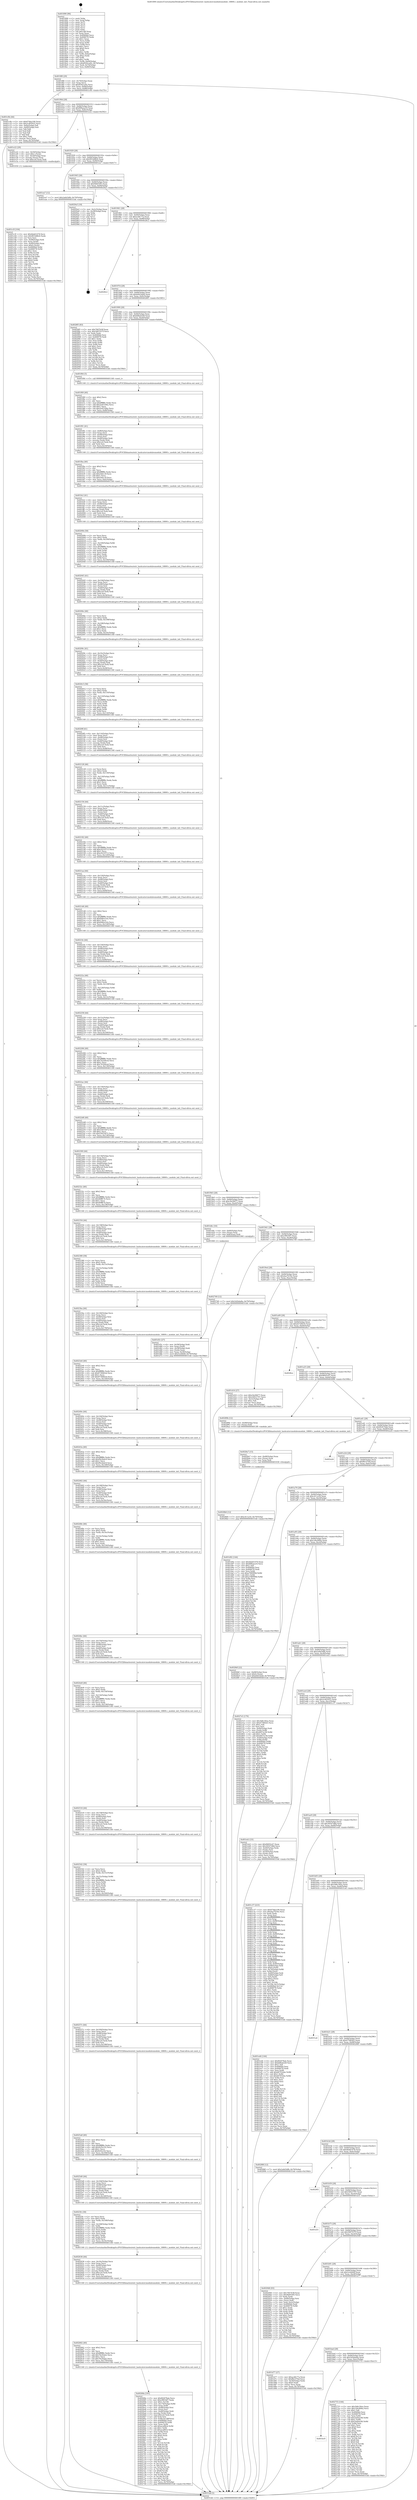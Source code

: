 digraph "0x401890" {
  label = "0x401890 (/mnt/c/Users/mathe/Desktop/tcc/POCII/binaries/extr_hashcatsrcmodulesmodule_18800.c_module_init_Final-ollvm.out::main(0))"
  labelloc = "t"
  node[shape=record]

  Entry [label="",width=0.3,height=0.3,shape=circle,fillcolor=black,style=filled]
  "0x4018f0" [label="{
     0x4018f0 [29]\l
     | [instrs]\l
     &nbsp;&nbsp;0x4018f0 \<+3\>: mov -0x70(%rbp),%eax\l
     &nbsp;&nbsp;0x4018f3 \<+2\>: mov %eax,%ecx\l
     &nbsp;&nbsp;0x4018f5 \<+6\>: sub $0x8592ca92,%ecx\l
     &nbsp;&nbsp;0x4018fb \<+6\>: mov %eax,-0x84(%rbp)\l
     &nbsp;&nbsp;0x401901 \<+6\>: mov %ecx,-0x88(%rbp)\l
     &nbsp;&nbsp;0x401907 \<+6\>: je 0000000000401c0b \<main+0x37b\>\l
  }"]
  "0x401c0b" [label="{
     0x401c0b [44]\l
     | [instrs]\l
     &nbsp;&nbsp;0x401c0b \<+5\>: mov $0x67dba190,%eax\l
     &nbsp;&nbsp;0x401c10 \<+5\>: mov $0x2c405025,%ecx\l
     &nbsp;&nbsp;0x401c15 \<+3\>: mov -0x6a(%rbp),%dl\l
     &nbsp;&nbsp;0x401c18 \<+4\>: mov -0x69(%rbp),%sil\l
     &nbsp;&nbsp;0x401c1c \<+3\>: mov %dl,%dil\l
     &nbsp;&nbsp;0x401c1f \<+3\>: and %sil,%dil\l
     &nbsp;&nbsp;0x401c22 \<+3\>: xor %sil,%dl\l
     &nbsp;&nbsp;0x401c25 \<+3\>: or %dl,%dil\l
     &nbsp;&nbsp;0x401c28 \<+4\>: test $0x1,%dil\l
     &nbsp;&nbsp;0x401c2c \<+3\>: cmovne %ecx,%eax\l
     &nbsp;&nbsp;0x401c2f \<+3\>: mov %eax,-0x70(%rbp)\l
     &nbsp;&nbsp;0x401c32 \<+5\>: jmp 00000000004031dd \<main+0x194d\>\l
  }"]
  "0x40190d" [label="{
     0x40190d [28]\l
     | [instrs]\l
     &nbsp;&nbsp;0x40190d \<+5\>: jmp 0000000000401912 \<main+0x82\>\l
     &nbsp;&nbsp;0x401912 \<+6\>: mov -0x84(%rbp),%eax\l
     &nbsp;&nbsp;0x401918 \<+5\>: sub $0x896aea10,%eax\l
     &nbsp;&nbsp;0x40191d \<+6\>: mov %eax,-0x8c(%rbp)\l
     &nbsp;&nbsp;0x401923 \<+6\>: je 0000000000401e22 \<main+0x592\>\l
  }"]
  "0x4031dd" [label="{
     0x4031dd [5]\l
     | [instrs]\l
     &nbsp;&nbsp;0x4031dd \<+5\>: jmp 00000000004018f0 \<main+0x60\>\l
  }"]
  "0x401890" [label="{
     0x401890 [96]\l
     | [instrs]\l
     &nbsp;&nbsp;0x401890 \<+1\>: push %rbp\l
     &nbsp;&nbsp;0x401891 \<+3\>: mov %rsp,%rbp\l
     &nbsp;&nbsp;0x401894 \<+2\>: push %r15\l
     &nbsp;&nbsp;0x401896 \<+2\>: push %r14\l
     &nbsp;&nbsp;0x401898 \<+2\>: push %r13\l
     &nbsp;&nbsp;0x40189a \<+2\>: push %r12\l
     &nbsp;&nbsp;0x40189c \<+1\>: push %rbx\l
     &nbsp;&nbsp;0x40189d \<+7\>: sub $0x1d8,%rsp\l
     &nbsp;&nbsp;0x4018a4 \<+2\>: xor %eax,%eax\l
     &nbsp;&nbsp;0x4018a6 \<+7\>: mov 0x4060b4,%ecx\l
     &nbsp;&nbsp;0x4018ad \<+7\>: mov 0x406078,%edx\l
     &nbsp;&nbsp;0x4018b4 \<+3\>: sub $0x1,%eax\l
     &nbsp;&nbsp;0x4018b7 \<+3\>: mov %ecx,%r8d\l
     &nbsp;&nbsp;0x4018ba \<+3\>: add %eax,%r8d\l
     &nbsp;&nbsp;0x4018bd \<+4\>: imul %r8d,%ecx\l
     &nbsp;&nbsp;0x4018c1 \<+3\>: and $0x1,%ecx\l
     &nbsp;&nbsp;0x4018c4 \<+3\>: cmp $0x0,%ecx\l
     &nbsp;&nbsp;0x4018c7 \<+4\>: sete %r9b\l
     &nbsp;&nbsp;0x4018cb \<+4\>: and $0x1,%r9b\l
     &nbsp;&nbsp;0x4018cf \<+4\>: mov %r9b,-0x6a(%rbp)\l
     &nbsp;&nbsp;0x4018d3 \<+3\>: cmp $0xa,%edx\l
     &nbsp;&nbsp;0x4018d6 \<+4\>: setl %r9b\l
     &nbsp;&nbsp;0x4018da \<+4\>: and $0x1,%r9b\l
     &nbsp;&nbsp;0x4018de \<+4\>: mov %r9b,-0x69(%rbp)\l
     &nbsp;&nbsp;0x4018e2 \<+7\>: movl $0x8592ca92,-0x70(%rbp)\l
     &nbsp;&nbsp;0x4018e9 \<+3\>: mov %edi,-0x74(%rbp)\l
     &nbsp;&nbsp;0x4018ec \<+4\>: mov %rsi,-0x80(%rbp)\l
  }"]
  Exit [label="",width=0.3,height=0.3,shape=circle,fillcolor=black,style=filled,peripheries=2]
  "0x401e22" [label="{
     0x401e22 [29]\l
     | [instrs]\l
     &nbsp;&nbsp;0x401e22 \<+4\>: mov -0x50(%rbp),%rax\l
     &nbsp;&nbsp;0x401e26 \<+6\>: movl $0x1,(%rax)\l
     &nbsp;&nbsp;0x401e2c \<+4\>: mov -0x50(%rbp),%rax\l
     &nbsp;&nbsp;0x401e30 \<+3\>: movslq (%rax),%rax\l
     &nbsp;&nbsp;0x401e33 \<+7\>: imul $0x1e0,%rax,%rdi\l
     &nbsp;&nbsp;0x401e3a \<+5\>: call 0000000000401050 \<malloc@plt\>\l
     | [calls]\l
     &nbsp;&nbsp;0x401050 \{1\} (unknown)\l
  }"]
  "0x401929" [label="{
     0x401929 [28]\l
     | [instrs]\l
     &nbsp;&nbsp;0x401929 \<+5\>: jmp 000000000040192e \<main+0x9e\>\l
     &nbsp;&nbsp;0x40192e \<+6\>: mov -0x84(%rbp),%eax\l
     &nbsp;&nbsp;0x401934 \<+5\>: sub $0x901b88c6,%eax\l
     &nbsp;&nbsp;0x401939 \<+6\>: mov %eax,-0x90(%rbp)\l
     &nbsp;&nbsp;0x40193f \<+6\>: je 0000000000401ea7 \<main+0x617\>\l
  }"]
  "0x4028b6" [label="{
     0x4028b6 [12]\l
     | [instrs]\l
     &nbsp;&nbsp;0x4028b6 \<+7\>: movl $0xc411a54,-0x70(%rbp)\l
     &nbsp;&nbsp;0x4028bd \<+5\>: jmp 00000000004031dd \<main+0x194d\>\l
  }"]
  "0x401ea7" [label="{
     0x401ea7 [12]\l
     | [instrs]\l
     &nbsp;&nbsp;0x401ea7 \<+7\>: movl $0x2a6d3dfb,-0x70(%rbp)\l
     &nbsp;&nbsp;0x401eae \<+5\>: jmp 00000000004031dd \<main+0x194d\>\l
  }"]
  "0x401945" [label="{
     0x401945 [28]\l
     | [instrs]\l
     &nbsp;&nbsp;0x401945 \<+5\>: jmp 000000000040194a \<main+0xba\>\l
     &nbsp;&nbsp;0x40194a \<+6\>: mov -0x84(%rbp),%eax\l
     &nbsp;&nbsp;0x401950 \<+5\>: sub $0x9b6f16f5,%eax\l
     &nbsp;&nbsp;0x401955 \<+6\>: mov %eax,-0x94(%rbp)\l
     &nbsp;&nbsp;0x40195b \<+6\>: je 00000000004029a5 \<main+0x1115\>\l
  }"]
  "0x4028a7" [label="{
     0x4028a7 [15]\l
     | [instrs]\l
     &nbsp;&nbsp;0x4028a7 \<+4\>: mov -0x48(%rbp),%rax\l
     &nbsp;&nbsp;0x4028ab \<+3\>: mov (%rax),%rax\l
     &nbsp;&nbsp;0x4028ae \<+3\>: mov %rax,%rdi\l
     &nbsp;&nbsp;0x4028b1 \<+5\>: call 0000000000401030 \<free@plt\>\l
     | [calls]\l
     &nbsp;&nbsp;0x401030 \{1\} (unknown)\l
  }"]
  "0x4029a5" [label="{
     0x4029a5 [18]\l
     | [instrs]\l
     &nbsp;&nbsp;0x4029a5 \<+3\>: mov -0x2c(%rbp),%eax\l
     &nbsp;&nbsp;0x4029a8 \<+4\>: lea -0x28(%rbp),%rsp\l
     &nbsp;&nbsp;0x4029ac \<+1\>: pop %rbx\l
     &nbsp;&nbsp;0x4029ad \<+2\>: pop %r12\l
     &nbsp;&nbsp;0x4029af \<+2\>: pop %r13\l
     &nbsp;&nbsp;0x4029b1 \<+2\>: pop %r14\l
     &nbsp;&nbsp;0x4029b3 \<+2\>: pop %r15\l
     &nbsp;&nbsp;0x4029b5 \<+1\>: pop %rbp\l
     &nbsp;&nbsp;0x4029b6 \<+1\>: ret\l
  }"]
  "0x401961" [label="{
     0x401961 [28]\l
     | [instrs]\l
     &nbsp;&nbsp;0x401961 \<+5\>: jmp 0000000000401966 \<main+0xd6\>\l
     &nbsp;&nbsp;0x401966 \<+6\>: mov -0x84(%rbp),%eax\l
     &nbsp;&nbsp;0x40196c \<+5\>: sub $0xacdfc77a,%eax\l
     &nbsp;&nbsp;0x401971 \<+6\>: mov %eax,-0x98(%rbp)\l
     &nbsp;&nbsp;0x401977 \<+6\>: je 00000000004028c2 \<main+0x1032\>\l
  }"]
  "0x401bc9" [label="{
     0x401bc9\l
  }", style=dashed]
  "0x4028c2" [label="{
     0x4028c2\l
  }", style=dashed]
  "0x40197d" [label="{
     0x40197d [28]\l
     | [instrs]\l
     &nbsp;&nbsp;0x40197d \<+5\>: jmp 0000000000401982 \<main+0xf2\>\l
     &nbsp;&nbsp;0x401982 \<+6\>: mov -0x84(%rbp),%eax\l
     &nbsp;&nbsp;0x401988 \<+5\>: sub $0xb0d1bfa8,%eax\l
     &nbsp;&nbsp;0x40198d \<+6\>: mov %eax,-0x9c(%rbp)\l
     &nbsp;&nbsp;0x401993 \<+6\>: je 00000000004028f5 \<main+0x1065\>\l
  }"]
  "0x402755" [label="{
     0x402755 [144]\l
     | [instrs]\l
     &nbsp;&nbsp;0x402755 \<+5\>: mov $0x3b8c30ea,%eax\l
     &nbsp;&nbsp;0x40275a \<+5\>: mov $0x144c806a,%ecx\l
     &nbsp;&nbsp;0x40275f \<+2\>: mov $0x1,%dl\l
     &nbsp;&nbsp;0x402761 \<+7\>: mov 0x4060b4,%esi\l
     &nbsp;&nbsp;0x402768 \<+7\>: mov 0x406078,%edi\l
     &nbsp;&nbsp;0x40276f \<+3\>: mov %esi,%r8d\l
     &nbsp;&nbsp;0x402772 \<+7\>: add $0x5eb0ac06,%r8d\l
     &nbsp;&nbsp;0x402779 \<+4\>: sub $0x1,%r8d\l
     &nbsp;&nbsp;0x40277d \<+7\>: sub $0x5eb0ac06,%r8d\l
     &nbsp;&nbsp;0x402784 \<+4\>: imul %r8d,%esi\l
     &nbsp;&nbsp;0x402788 \<+3\>: and $0x1,%esi\l
     &nbsp;&nbsp;0x40278b \<+3\>: cmp $0x0,%esi\l
     &nbsp;&nbsp;0x40278e \<+4\>: sete %r9b\l
     &nbsp;&nbsp;0x402792 \<+3\>: cmp $0xa,%edi\l
     &nbsp;&nbsp;0x402795 \<+4\>: setl %r10b\l
     &nbsp;&nbsp;0x402799 \<+3\>: mov %r9b,%r11b\l
     &nbsp;&nbsp;0x40279c \<+4\>: xor $0xff,%r11b\l
     &nbsp;&nbsp;0x4027a0 \<+3\>: mov %r10b,%bl\l
     &nbsp;&nbsp;0x4027a3 \<+3\>: xor $0xff,%bl\l
     &nbsp;&nbsp;0x4027a6 \<+3\>: xor $0x0,%dl\l
     &nbsp;&nbsp;0x4027a9 \<+3\>: mov %r11b,%r14b\l
     &nbsp;&nbsp;0x4027ac \<+4\>: and $0x0,%r14b\l
     &nbsp;&nbsp;0x4027b0 \<+3\>: and %dl,%r9b\l
     &nbsp;&nbsp;0x4027b3 \<+3\>: mov %bl,%r15b\l
     &nbsp;&nbsp;0x4027b6 \<+4\>: and $0x0,%r15b\l
     &nbsp;&nbsp;0x4027ba \<+3\>: and %dl,%r10b\l
     &nbsp;&nbsp;0x4027bd \<+3\>: or %r9b,%r14b\l
     &nbsp;&nbsp;0x4027c0 \<+3\>: or %r10b,%r15b\l
     &nbsp;&nbsp;0x4027c3 \<+3\>: xor %r15b,%r14b\l
     &nbsp;&nbsp;0x4027c6 \<+3\>: or %bl,%r11b\l
     &nbsp;&nbsp;0x4027c9 \<+4\>: xor $0xff,%r11b\l
     &nbsp;&nbsp;0x4027cd \<+3\>: or $0x0,%dl\l
     &nbsp;&nbsp;0x4027d0 \<+3\>: and %dl,%r11b\l
     &nbsp;&nbsp;0x4027d3 \<+3\>: or %r11b,%r14b\l
     &nbsp;&nbsp;0x4027d6 \<+4\>: test $0x1,%r14b\l
     &nbsp;&nbsp;0x4027da \<+3\>: cmovne %ecx,%eax\l
     &nbsp;&nbsp;0x4027dd \<+3\>: mov %eax,-0x70(%rbp)\l
     &nbsp;&nbsp;0x4027e0 \<+5\>: jmp 00000000004031dd \<main+0x194d\>\l
  }"]
  "0x4028f5" [label="{
     0x4028f5 [83]\l
     | [instrs]\l
     &nbsp;&nbsp;0x4028f5 \<+5\>: mov $0x7667fc9f,%eax\l
     &nbsp;&nbsp;0x4028fa \<+5\>: mov $0x5687037f,%ecx\l
     &nbsp;&nbsp;0x4028ff \<+2\>: xor %edx,%edx\l
     &nbsp;&nbsp;0x402901 \<+7\>: mov 0x4060b4,%esi\l
     &nbsp;&nbsp;0x402908 \<+7\>: mov 0x406078,%edi\l
     &nbsp;&nbsp;0x40290f \<+3\>: sub $0x1,%edx\l
     &nbsp;&nbsp;0x402912 \<+3\>: mov %esi,%r8d\l
     &nbsp;&nbsp;0x402915 \<+3\>: add %edx,%r8d\l
     &nbsp;&nbsp;0x402918 \<+4\>: imul %r8d,%esi\l
     &nbsp;&nbsp;0x40291c \<+3\>: and $0x1,%esi\l
     &nbsp;&nbsp;0x40291f \<+3\>: cmp $0x0,%esi\l
     &nbsp;&nbsp;0x402922 \<+4\>: sete %r9b\l
     &nbsp;&nbsp;0x402926 \<+3\>: cmp $0xa,%edi\l
     &nbsp;&nbsp;0x402929 \<+4\>: setl %r10b\l
     &nbsp;&nbsp;0x40292d \<+3\>: mov %r9b,%r11b\l
     &nbsp;&nbsp;0x402930 \<+3\>: and %r10b,%r11b\l
     &nbsp;&nbsp;0x402933 \<+3\>: xor %r10b,%r9b\l
     &nbsp;&nbsp;0x402936 \<+3\>: or %r9b,%r11b\l
     &nbsp;&nbsp;0x402939 \<+4\>: test $0x1,%r11b\l
     &nbsp;&nbsp;0x40293d \<+3\>: cmovne %ecx,%eax\l
     &nbsp;&nbsp;0x402940 \<+3\>: mov %eax,-0x70(%rbp)\l
     &nbsp;&nbsp;0x402943 \<+5\>: jmp 00000000004031dd \<main+0x194d\>\l
  }"]
  "0x401999" [label="{
     0x401999 [28]\l
     | [instrs]\l
     &nbsp;&nbsp;0x401999 \<+5\>: jmp 000000000040199e \<main+0x10e\>\l
     &nbsp;&nbsp;0x40199e \<+6\>: mov -0x84(%rbp),%eax\l
     &nbsp;&nbsp;0x4019a4 \<+5\>: sub $0xb68a4cb9,%eax\l
     &nbsp;&nbsp;0x4019a9 \<+6\>: mov %eax,-0xa0(%rbp)\l
     &nbsp;&nbsp;0x4019af \<+6\>: je 0000000000401f64 \<main+0x6d4\>\l
  }"]
  "0x40268a" [label="{
     0x40268a [191]\l
     | [instrs]\l
     &nbsp;&nbsp;0x40268a \<+5\>: mov $0xf62678ab,%ecx\l
     &nbsp;&nbsp;0x40268f \<+5\>: mov $0xcf9034f7,%edx\l
     &nbsp;&nbsp;0x402694 \<+3\>: mov $0x1,%r10b\l
     &nbsp;&nbsp;0x402697 \<+7\>: mov -0x170(%rbp),%r8d\l
     &nbsp;&nbsp;0x40269e \<+4\>: imul %eax,%r8d\l
     &nbsp;&nbsp;0x4026a2 \<+4\>: mov -0x48(%rbp),%rsi\l
     &nbsp;&nbsp;0x4026a6 \<+3\>: mov (%rsi),%rsi\l
     &nbsp;&nbsp;0x4026a9 \<+4\>: mov -0x40(%rbp),%rdi\l
     &nbsp;&nbsp;0x4026ad \<+3\>: movslq (%rdi),%rdi\l
     &nbsp;&nbsp;0x4026b0 \<+7\>: imul $0x1e0,%rdi,%rdi\l
     &nbsp;&nbsp;0x4026b7 \<+3\>: add %rdi,%rsi\l
     &nbsp;&nbsp;0x4026ba \<+7\>: mov %r8d,0x1d8(%rsi)\l
     &nbsp;&nbsp;0x4026c1 \<+7\>: mov 0x4060b4,%eax\l
     &nbsp;&nbsp;0x4026c8 \<+8\>: mov 0x406078,%r8d\l
     &nbsp;&nbsp;0x4026d0 \<+3\>: mov %eax,%r9d\l
     &nbsp;&nbsp;0x4026d3 \<+7\>: add $0xaca88cb,%r9d\l
     &nbsp;&nbsp;0x4026da \<+4\>: sub $0x1,%r9d\l
     &nbsp;&nbsp;0x4026de \<+7\>: sub $0xaca88cb,%r9d\l
     &nbsp;&nbsp;0x4026e5 \<+4\>: imul %r9d,%eax\l
     &nbsp;&nbsp;0x4026e9 \<+3\>: and $0x1,%eax\l
     &nbsp;&nbsp;0x4026ec \<+3\>: cmp $0x0,%eax\l
     &nbsp;&nbsp;0x4026ef \<+4\>: sete %r11b\l
     &nbsp;&nbsp;0x4026f3 \<+4\>: cmp $0xa,%r8d\l
     &nbsp;&nbsp;0x4026f7 \<+3\>: setl %bl\l
     &nbsp;&nbsp;0x4026fa \<+3\>: mov %r11b,%r14b\l
     &nbsp;&nbsp;0x4026fd \<+4\>: xor $0xff,%r14b\l
     &nbsp;&nbsp;0x402701 \<+3\>: mov %bl,%r15b\l
     &nbsp;&nbsp;0x402704 \<+4\>: xor $0xff,%r15b\l
     &nbsp;&nbsp;0x402708 \<+4\>: xor $0x1,%r10b\l
     &nbsp;&nbsp;0x40270c \<+3\>: mov %r14b,%r12b\l
     &nbsp;&nbsp;0x40270f \<+4\>: and $0xff,%r12b\l
     &nbsp;&nbsp;0x402713 \<+3\>: and %r10b,%r11b\l
     &nbsp;&nbsp;0x402716 \<+3\>: mov %r15b,%r13b\l
     &nbsp;&nbsp;0x402719 \<+4\>: and $0xff,%r13b\l
     &nbsp;&nbsp;0x40271d \<+3\>: and %r10b,%bl\l
     &nbsp;&nbsp;0x402720 \<+3\>: or %r11b,%r12b\l
     &nbsp;&nbsp;0x402723 \<+3\>: or %bl,%r13b\l
     &nbsp;&nbsp;0x402726 \<+3\>: xor %r13b,%r12b\l
     &nbsp;&nbsp;0x402729 \<+3\>: or %r15b,%r14b\l
     &nbsp;&nbsp;0x40272c \<+4\>: xor $0xff,%r14b\l
     &nbsp;&nbsp;0x402730 \<+4\>: or $0x1,%r10b\l
     &nbsp;&nbsp;0x402734 \<+3\>: and %r10b,%r14b\l
     &nbsp;&nbsp;0x402737 \<+3\>: or %r14b,%r12b\l
     &nbsp;&nbsp;0x40273a \<+4\>: test $0x1,%r12b\l
     &nbsp;&nbsp;0x40273e \<+3\>: cmovne %edx,%ecx\l
     &nbsp;&nbsp;0x402741 \<+3\>: mov %ecx,-0x70(%rbp)\l
     &nbsp;&nbsp;0x402744 \<+5\>: jmp 00000000004031dd \<main+0x194d\>\l
  }"]
  "0x401f64" [label="{
     0x401f64 [5]\l
     | [instrs]\l
     &nbsp;&nbsp;0x401f64 \<+5\>: call 0000000000401160 \<next_i\>\l
     | [calls]\l
     &nbsp;&nbsp;0x401160 \{1\} (/mnt/c/Users/mathe/Desktop/tcc/POCII/binaries/extr_hashcatsrcmodulesmodule_18800.c_module_init_Final-ollvm.out::next_i)\l
  }"]
  "0x4019b5" [label="{
     0x4019b5 [28]\l
     | [instrs]\l
     &nbsp;&nbsp;0x4019b5 \<+5\>: jmp 00000000004019ba \<main+0x12a\>\l
     &nbsp;&nbsp;0x4019ba \<+6\>: mov -0x84(%rbp),%eax\l
     &nbsp;&nbsp;0x4019c0 \<+5\>: sub $0xc9a58477,%eax\l
     &nbsp;&nbsp;0x4019c5 \<+6\>: mov %eax,-0xa4(%rbp)\l
     &nbsp;&nbsp;0x4019cb \<+6\>: je 0000000000401d4c \<main+0x4bc\>\l
  }"]
  "0x402662" [label="{
     0x402662 [40]\l
     | [instrs]\l
     &nbsp;&nbsp;0x402662 \<+5\>: mov $0x2,%ecx\l
     &nbsp;&nbsp;0x402667 \<+1\>: cltd\l
     &nbsp;&nbsp;0x402668 \<+2\>: idiv %ecx\l
     &nbsp;&nbsp;0x40266a \<+6\>: imul $0xfffffffe,%edx,%ecx\l
     &nbsp;&nbsp;0x402670 \<+6\>: add $0x7fe20ab2,%ecx\l
     &nbsp;&nbsp;0x402676 \<+3\>: add $0x1,%ecx\l
     &nbsp;&nbsp;0x402679 \<+6\>: sub $0x7fe20ab2,%ecx\l
     &nbsp;&nbsp;0x40267f \<+6\>: mov %ecx,-0x170(%rbp)\l
     &nbsp;&nbsp;0x402685 \<+5\>: call 0000000000401160 \<next_i\>\l
     | [calls]\l
     &nbsp;&nbsp;0x401160 \{1\} (/mnt/c/Users/mathe/Desktop/tcc/POCII/binaries/extr_hashcatsrcmodulesmodule_18800.c_module_init_Final-ollvm.out::next_i)\l
  }"]
  "0x401d4c" [label="{
     0x401d4c [16]\l
     | [instrs]\l
     &nbsp;&nbsp;0x401d4c \<+4\>: mov -0x60(%rbp),%rax\l
     &nbsp;&nbsp;0x401d50 \<+3\>: mov (%rax),%rax\l
     &nbsp;&nbsp;0x401d53 \<+4\>: mov 0x8(%rax),%rdi\l
     &nbsp;&nbsp;0x401d57 \<+5\>: call 0000000000401060 \<atoi@plt\>\l
     | [calls]\l
     &nbsp;&nbsp;0x401060 \{1\} (unknown)\l
  }"]
  "0x4019d1" [label="{
     0x4019d1 [28]\l
     | [instrs]\l
     &nbsp;&nbsp;0x4019d1 \<+5\>: jmp 00000000004019d6 \<main+0x146\>\l
     &nbsp;&nbsp;0x4019d6 \<+6\>: mov -0x84(%rbp),%eax\l
     &nbsp;&nbsp;0x4019dc \<+5\>: sub $0xcf9034f7,%eax\l
     &nbsp;&nbsp;0x4019e1 \<+6\>: mov %eax,-0xa8(%rbp)\l
     &nbsp;&nbsp;0x4019e7 \<+6\>: je 0000000000402749 \<main+0xeb9\>\l
  }"]
  "0x402636" [label="{
     0x402636 [44]\l
     | [instrs]\l
     &nbsp;&nbsp;0x402636 \<+6\>: mov -0x16c(%rbp),%ecx\l
     &nbsp;&nbsp;0x40263c \<+3\>: imul %eax,%ecx\l
     &nbsp;&nbsp;0x40263f \<+4\>: mov -0x48(%rbp),%rsi\l
     &nbsp;&nbsp;0x402643 \<+3\>: mov (%rsi),%rsi\l
     &nbsp;&nbsp;0x402646 \<+4\>: mov -0x40(%rbp),%rdi\l
     &nbsp;&nbsp;0x40264a \<+3\>: movslq (%rdi),%rdi\l
     &nbsp;&nbsp;0x40264d \<+7\>: imul $0x1e0,%rdi,%rdi\l
     &nbsp;&nbsp;0x402654 \<+3\>: add %rdi,%rsi\l
     &nbsp;&nbsp;0x402657 \<+6\>: mov %ecx,0x1d4(%rsi)\l
     &nbsp;&nbsp;0x40265d \<+5\>: call 0000000000401160 \<next_i\>\l
     | [calls]\l
     &nbsp;&nbsp;0x401160 \{1\} (/mnt/c/Users/mathe/Desktop/tcc/POCII/binaries/extr_hashcatsrcmodulesmodule_18800.c_module_init_Final-ollvm.out::next_i)\l
  }"]
  "0x402749" [label="{
     0x402749 [12]\l
     | [instrs]\l
     &nbsp;&nbsp;0x402749 \<+7\>: movl $0x5d2bda8a,-0x70(%rbp)\l
     &nbsp;&nbsp;0x402750 \<+5\>: jmp 00000000004031dd \<main+0x194d\>\l
  }"]
  "0x4019ed" [label="{
     0x4019ed [28]\l
     | [instrs]\l
     &nbsp;&nbsp;0x4019ed \<+5\>: jmp 00000000004019f2 \<main+0x162\>\l
     &nbsp;&nbsp;0x4019f2 \<+6\>: mov -0x84(%rbp),%eax\l
     &nbsp;&nbsp;0x4019f8 \<+5\>: sub $0xdaa7b16e,%eax\l
     &nbsp;&nbsp;0x4019fd \<+6\>: mov %eax,-0xac(%rbp)\l
     &nbsp;&nbsp;0x401a03 \<+6\>: je 0000000000401d16 \<main+0x486\>\l
  }"]
  "0x4025fc" [label="{
     0x4025fc [58]\l
     | [instrs]\l
     &nbsp;&nbsp;0x4025fc \<+2\>: xor %ecx,%ecx\l
     &nbsp;&nbsp;0x4025fe \<+5\>: mov $0x2,%edx\l
     &nbsp;&nbsp;0x402603 \<+6\>: mov %edx,-0x168(%rbp)\l
     &nbsp;&nbsp;0x402609 \<+1\>: cltd\l
     &nbsp;&nbsp;0x40260a \<+7\>: mov -0x168(%rbp),%r8d\l
     &nbsp;&nbsp;0x402611 \<+3\>: idiv %r8d\l
     &nbsp;&nbsp;0x402614 \<+6\>: imul $0xfffffffe,%edx,%edx\l
     &nbsp;&nbsp;0x40261a \<+3\>: mov %ecx,%r9d\l
     &nbsp;&nbsp;0x40261d \<+3\>: sub %edx,%r9d\l
     &nbsp;&nbsp;0x402620 \<+2\>: mov %ecx,%edx\l
     &nbsp;&nbsp;0x402622 \<+3\>: sub $0x1,%edx\l
     &nbsp;&nbsp;0x402625 \<+3\>: add %edx,%r9d\l
     &nbsp;&nbsp;0x402628 \<+3\>: sub %r9d,%ecx\l
     &nbsp;&nbsp;0x40262b \<+6\>: mov %ecx,-0x16c(%rbp)\l
     &nbsp;&nbsp;0x402631 \<+5\>: call 0000000000401160 \<next_i\>\l
     | [calls]\l
     &nbsp;&nbsp;0x401160 \{1\} (/mnt/c/Users/mathe/Desktop/tcc/POCII/binaries/extr_hashcatsrcmodulesmodule_18800.c_module_init_Final-ollvm.out::next_i)\l
  }"]
  "0x401d16" [label="{
     0x401d16 [27]\l
     | [instrs]\l
     &nbsp;&nbsp;0x401d16 \<+5\>: mov $0xc9a58477,%eax\l
     &nbsp;&nbsp;0x401d1b \<+5\>: mov $0x54923797,%ecx\l
     &nbsp;&nbsp;0x401d20 \<+3\>: mov -0x31(%rbp),%dl\l
     &nbsp;&nbsp;0x401d23 \<+3\>: test $0x1,%dl\l
     &nbsp;&nbsp;0x401d26 \<+3\>: cmovne %ecx,%eax\l
     &nbsp;&nbsp;0x401d29 \<+3\>: mov %eax,-0x70(%rbp)\l
     &nbsp;&nbsp;0x401d2c \<+5\>: jmp 00000000004031dd \<main+0x194d\>\l
  }"]
  "0x401a09" [label="{
     0x401a09 [28]\l
     | [instrs]\l
     &nbsp;&nbsp;0x401a09 \<+5\>: jmp 0000000000401a0e \<main+0x17e\>\l
     &nbsp;&nbsp;0x401a0e \<+6\>: mov -0x84(%rbp),%eax\l
     &nbsp;&nbsp;0x401a14 \<+5\>: sub $0xeb726b16,%eax\l
     &nbsp;&nbsp;0x401a19 \<+6\>: mov %eax,-0xb0(%rbp)\l
     &nbsp;&nbsp;0x401a1f \<+6\>: je 00000000004028ce \<main+0x103e\>\l
  }"]
  "0x4025d0" [label="{
     0x4025d0 [44]\l
     | [instrs]\l
     &nbsp;&nbsp;0x4025d0 \<+6\>: mov -0x164(%rbp),%ecx\l
     &nbsp;&nbsp;0x4025d6 \<+3\>: imul %eax,%ecx\l
     &nbsp;&nbsp;0x4025d9 \<+4\>: mov -0x48(%rbp),%rsi\l
     &nbsp;&nbsp;0x4025dd \<+3\>: mov (%rsi),%rsi\l
     &nbsp;&nbsp;0x4025e0 \<+4\>: mov -0x40(%rbp),%rdi\l
     &nbsp;&nbsp;0x4025e4 \<+3\>: movslq (%rdi),%rdi\l
     &nbsp;&nbsp;0x4025e7 \<+7\>: imul $0x1e0,%rdi,%rdi\l
     &nbsp;&nbsp;0x4025ee \<+3\>: add %rdi,%rsi\l
     &nbsp;&nbsp;0x4025f1 \<+6\>: mov %ecx,0x1d0(%rsi)\l
     &nbsp;&nbsp;0x4025f7 \<+5\>: call 0000000000401160 \<next_i\>\l
     | [calls]\l
     &nbsp;&nbsp;0x401160 \{1\} (/mnt/c/Users/mathe/Desktop/tcc/POCII/binaries/extr_hashcatsrcmodulesmodule_18800.c_module_init_Final-ollvm.out::next_i)\l
  }"]
  "0x4028ce" [label="{
     0x4028ce\l
  }", style=dashed]
  "0x401a25" [label="{
     0x401a25 [28]\l
     | [instrs]\l
     &nbsp;&nbsp;0x401a25 \<+5\>: jmp 0000000000401a2a \<main+0x19a\>\l
     &nbsp;&nbsp;0x401a2a \<+6\>: mov -0x84(%rbp),%eax\l
     &nbsp;&nbsp;0x401a30 \<+5\>: sub $0xf4693cd7,%eax\l
     &nbsp;&nbsp;0x401a35 \<+6\>: mov %eax,-0xb4(%rbp)\l
     &nbsp;&nbsp;0x401a3b \<+6\>: je 000000000040289b \<main+0x100b\>\l
  }"]
  "0x4025a8" [label="{
     0x4025a8 [40]\l
     | [instrs]\l
     &nbsp;&nbsp;0x4025a8 \<+5\>: mov $0x2,%ecx\l
     &nbsp;&nbsp;0x4025ad \<+1\>: cltd\l
     &nbsp;&nbsp;0x4025ae \<+2\>: idiv %ecx\l
     &nbsp;&nbsp;0x4025b0 \<+6\>: imul $0xfffffffe,%edx,%ecx\l
     &nbsp;&nbsp;0x4025b6 \<+6\>: add $0x9cf5e1f2,%ecx\l
     &nbsp;&nbsp;0x4025bc \<+3\>: add $0x1,%ecx\l
     &nbsp;&nbsp;0x4025bf \<+6\>: sub $0x9cf5e1f2,%ecx\l
     &nbsp;&nbsp;0x4025c5 \<+6\>: mov %ecx,-0x164(%rbp)\l
     &nbsp;&nbsp;0x4025cb \<+5\>: call 0000000000401160 \<next_i\>\l
     | [calls]\l
     &nbsp;&nbsp;0x401160 \{1\} (/mnt/c/Users/mathe/Desktop/tcc/POCII/binaries/extr_hashcatsrcmodulesmodule_18800.c_module_init_Final-ollvm.out::next_i)\l
  }"]
  "0x40289b" [label="{
     0x40289b [12]\l
     | [instrs]\l
     &nbsp;&nbsp;0x40289b \<+4\>: mov -0x48(%rbp),%rax\l
     &nbsp;&nbsp;0x40289f \<+3\>: mov (%rax),%rdi\l
     &nbsp;&nbsp;0x4028a2 \<+5\>: call 00000000004013f0 \<module_init\>\l
     | [calls]\l
     &nbsp;&nbsp;0x4013f0 \{1\} (/mnt/c/Users/mathe/Desktop/tcc/POCII/binaries/extr_hashcatsrcmodulesmodule_18800.c_module_init_Final-ollvm.out::module_init)\l
  }"]
  "0x401a41" [label="{
     0x401a41 [28]\l
     | [instrs]\l
     &nbsp;&nbsp;0x401a41 \<+5\>: jmp 0000000000401a46 \<main+0x1b6\>\l
     &nbsp;&nbsp;0x401a46 \<+6\>: mov -0x84(%rbp),%eax\l
     &nbsp;&nbsp;0x401a4c \<+5\>: sub $0xf62678ab,%eax\l
     &nbsp;&nbsp;0x401a51 \<+6\>: mov %eax,-0xb8(%rbp)\l
     &nbsp;&nbsp;0x401a57 \<+6\>: je 0000000000402a2d \<main+0x119d\>\l
  }"]
  "0x40257c" [label="{
     0x40257c [44]\l
     | [instrs]\l
     &nbsp;&nbsp;0x40257c \<+6\>: mov -0x160(%rbp),%ecx\l
     &nbsp;&nbsp;0x402582 \<+3\>: imul %eax,%ecx\l
     &nbsp;&nbsp;0x402585 \<+4\>: mov -0x48(%rbp),%rsi\l
     &nbsp;&nbsp;0x402589 \<+3\>: mov (%rsi),%rsi\l
     &nbsp;&nbsp;0x40258c \<+4\>: mov -0x40(%rbp),%rdi\l
     &nbsp;&nbsp;0x402590 \<+3\>: movslq (%rdi),%rdi\l
     &nbsp;&nbsp;0x402593 \<+7\>: imul $0x1e0,%rdi,%rdi\l
     &nbsp;&nbsp;0x40259a \<+3\>: add %rdi,%rsi\l
     &nbsp;&nbsp;0x40259d \<+6\>: mov %ecx,0x198(%rsi)\l
     &nbsp;&nbsp;0x4025a3 \<+5\>: call 0000000000401160 \<next_i\>\l
     | [calls]\l
     &nbsp;&nbsp;0x401160 \{1\} (/mnt/c/Users/mathe/Desktop/tcc/POCII/binaries/extr_hashcatsrcmodulesmodule_18800.c_module_init_Final-ollvm.out::next_i)\l
  }"]
  "0x402a2d" [label="{
     0x402a2d\l
  }", style=dashed]
  "0x401a5d" [label="{
     0x401a5d [28]\l
     | [instrs]\l
     &nbsp;&nbsp;0x401a5d \<+5\>: jmp 0000000000401a62 \<main+0x1d2\>\l
     &nbsp;&nbsp;0x401a62 \<+6\>: mov -0x84(%rbp),%eax\l
     &nbsp;&nbsp;0x401a68 \<+5\>: sub $0xf8e1f7bd,%eax\l
     &nbsp;&nbsp;0x401a6d \<+6\>: mov %eax,-0xbc(%rbp)\l
     &nbsp;&nbsp;0x401a73 \<+6\>: je 0000000000401d92 \<main+0x502\>\l
  }"]
  "0x402542" [label="{
     0x402542 [58]\l
     | [instrs]\l
     &nbsp;&nbsp;0x402542 \<+2\>: xor %ecx,%ecx\l
     &nbsp;&nbsp;0x402544 \<+5\>: mov $0x2,%edx\l
     &nbsp;&nbsp;0x402549 \<+6\>: mov %edx,-0x15c(%rbp)\l
     &nbsp;&nbsp;0x40254f \<+1\>: cltd\l
     &nbsp;&nbsp;0x402550 \<+7\>: mov -0x15c(%rbp),%r8d\l
     &nbsp;&nbsp;0x402557 \<+3\>: idiv %r8d\l
     &nbsp;&nbsp;0x40255a \<+6\>: imul $0xfffffffe,%edx,%edx\l
     &nbsp;&nbsp;0x402560 \<+3\>: mov %ecx,%r9d\l
     &nbsp;&nbsp;0x402563 \<+3\>: sub %edx,%r9d\l
     &nbsp;&nbsp;0x402566 \<+2\>: mov %ecx,%edx\l
     &nbsp;&nbsp;0x402568 \<+3\>: sub $0x1,%edx\l
     &nbsp;&nbsp;0x40256b \<+3\>: add %edx,%r9d\l
     &nbsp;&nbsp;0x40256e \<+3\>: sub %r9d,%ecx\l
     &nbsp;&nbsp;0x402571 \<+6\>: mov %ecx,-0x160(%rbp)\l
     &nbsp;&nbsp;0x402577 \<+5\>: call 0000000000401160 \<next_i\>\l
     | [calls]\l
     &nbsp;&nbsp;0x401160 \{1\} (/mnt/c/Users/mathe/Desktop/tcc/POCII/binaries/extr_hashcatsrcmodulesmodule_18800.c_module_init_Final-ollvm.out::next_i)\l
  }"]
  "0x401d92" [label="{
     0x401d92 [144]\l
     | [instrs]\l
     &nbsp;&nbsp;0x401d92 \<+5\>: mov $0x4bdd1478,%eax\l
     &nbsp;&nbsp;0x401d97 \<+5\>: mov $0x896aea10,%ecx\l
     &nbsp;&nbsp;0x401d9c \<+2\>: mov $0x1,%dl\l
     &nbsp;&nbsp;0x401d9e \<+7\>: mov 0x4060b4,%esi\l
     &nbsp;&nbsp;0x401da5 \<+7\>: mov 0x406078,%edi\l
     &nbsp;&nbsp;0x401dac \<+3\>: mov %esi,%r8d\l
     &nbsp;&nbsp;0x401daf \<+7\>: sub $0xa796999d,%r8d\l
     &nbsp;&nbsp;0x401db6 \<+4\>: sub $0x1,%r8d\l
     &nbsp;&nbsp;0x401dba \<+7\>: add $0xa796999d,%r8d\l
     &nbsp;&nbsp;0x401dc1 \<+4\>: imul %r8d,%esi\l
     &nbsp;&nbsp;0x401dc5 \<+3\>: and $0x1,%esi\l
     &nbsp;&nbsp;0x401dc8 \<+3\>: cmp $0x0,%esi\l
     &nbsp;&nbsp;0x401dcb \<+4\>: sete %r9b\l
     &nbsp;&nbsp;0x401dcf \<+3\>: cmp $0xa,%edi\l
     &nbsp;&nbsp;0x401dd2 \<+4\>: setl %r10b\l
     &nbsp;&nbsp;0x401dd6 \<+3\>: mov %r9b,%r11b\l
     &nbsp;&nbsp;0x401dd9 \<+4\>: xor $0xff,%r11b\l
     &nbsp;&nbsp;0x401ddd \<+3\>: mov %r10b,%bl\l
     &nbsp;&nbsp;0x401de0 \<+3\>: xor $0xff,%bl\l
     &nbsp;&nbsp;0x401de3 \<+3\>: xor $0x0,%dl\l
     &nbsp;&nbsp;0x401de6 \<+3\>: mov %r11b,%r14b\l
     &nbsp;&nbsp;0x401de9 \<+4\>: and $0x0,%r14b\l
     &nbsp;&nbsp;0x401ded \<+3\>: and %dl,%r9b\l
     &nbsp;&nbsp;0x401df0 \<+3\>: mov %bl,%r15b\l
     &nbsp;&nbsp;0x401df3 \<+4\>: and $0x0,%r15b\l
     &nbsp;&nbsp;0x401df7 \<+3\>: and %dl,%r10b\l
     &nbsp;&nbsp;0x401dfa \<+3\>: or %r9b,%r14b\l
     &nbsp;&nbsp;0x401dfd \<+3\>: or %r10b,%r15b\l
     &nbsp;&nbsp;0x401e00 \<+3\>: xor %r15b,%r14b\l
     &nbsp;&nbsp;0x401e03 \<+3\>: or %bl,%r11b\l
     &nbsp;&nbsp;0x401e06 \<+4\>: xor $0xff,%r11b\l
     &nbsp;&nbsp;0x401e0a \<+3\>: or $0x0,%dl\l
     &nbsp;&nbsp;0x401e0d \<+3\>: and %dl,%r11b\l
     &nbsp;&nbsp;0x401e10 \<+3\>: or %r11b,%r14b\l
     &nbsp;&nbsp;0x401e13 \<+4\>: test $0x1,%r14b\l
     &nbsp;&nbsp;0x401e17 \<+3\>: cmovne %ecx,%eax\l
     &nbsp;&nbsp;0x401e1a \<+3\>: mov %eax,-0x70(%rbp)\l
     &nbsp;&nbsp;0x401e1d \<+5\>: jmp 00000000004031dd \<main+0x194d\>\l
  }"]
  "0x401a79" [label="{
     0x401a79 [28]\l
     | [instrs]\l
     &nbsp;&nbsp;0x401a79 \<+5\>: jmp 0000000000401a7e \<main+0x1ee\>\l
     &nbsp;&nbsp;0x401a7e \<+6\>: mov -0x84(%rbp),%eax\l
     &nbsp;&nbsp;0x401a84 \<+5\>: sub $0xc411a54,%eax\l
     &nbsp;&nbsp;0x401a89 \<+6\>: mov %eax,-0xc0(%rbp)\l
     &nbsp;&nbsp;0x401a8f \<+6\>: je 00000000004028df \<main+0x104f\>\l
  }"]
  "0x402516" [label="{
     0x402516 [44]\l
     | [instrs]\l
     &nbsp;&nbsp;0x402516 \<+6\>: mov -0x158(%rbp),%ecx\l
     &nbsp;&nbsp;0x40251c \<+3\>: imul %eax,%ecx\l
     &nbsp;&nbsp;0x40251f \<+4\>: mov -0x48(%rbp),%rsi\l
     &nbsp;&nbsp;0x402523 \<+3\>: mov (%rsi),%rsi\l
     &nbsp;&nbsp;0x402526 \<+4\>: mov -0x40(%rbp),%rdi\l
     &nbsp;&nbsp;0x40252a \<+3\>: movslq (%rdi),%rdi\l
     &nbsp;&nbsp;0x40252d \<+7\>: imul $0x1e0,%rdi,%rdi\l
     &nbsp;&nbsp;0x402534 \<+3\>: add %rdi,%rsi\l
     &nbsp;&nbsp;0x402537 \<+6\>: mov %ecx,0x194(%rsi)\l
     &nbsp;&nbsp;0x40253d \<+5\>: call 0000000000401160 \<next_i\>\l
     | [calls]\l
     &nbsp;&nbsp;0x401160 \{1\} (/mnt/c/Users/mathe/Desktop/tcc/POCII/binaries/extr_hashcatsrcmodulesmodule_18800.c_module_init_Final-ollvm.out::next_i)\l
  }"]
  "0x4028df" [label="{
     0x4028df [22]\l
     | [instrs]\l
     &nbsp;&nbsp;0x4028df \<+4\>: mov -0x68(%rbp),%rax\l
     &nbsp;&nbsp;0x4028e3 \<+6\>: movl $0x0,(%rax)\l
     &nbsp;&nbsp;0x4028e9 \<+7\>: movl $0xb0d1bfa8,-0x70(%rbp)\l
     &nbsp;&nbsp;0x4028f0 \<+5\>: jmp 00000000004031dd \<main+0x194d\>\l
  }"]
  "0x401a95" [label="{
     0x401a95 [28]\l
     | [instrs]\l
     &nbsp;&nbsp;0x401a95 \<+5\>: jmp 0000000000401a9a \<main+0x20a\>\l
     &nbsp;&nbsp;0x401a9a \<+6\>: mov -0x84(%rbp),%eax\l
     &nbsp;&nbsp;0x401aa0 \<+5\>: sub $0x144c806a,%eax\l
     &nbsp;&nbsp;0x401aa5 \<+6\>: mov %eax,-0xc4(%rbp)\l
     &nbsp;&nbsp;0x401aab \<+6\>: je 00000000004027e5 \<main+0xf55\>\l
  }"]
  "0x4024e8" [label="{
     0x4024e8 [46]\l
     | [instrs]\l
     &nbsp;&nbsp;0x4024e8 \<+2\>: xor %ecx,%ecx\l
     &nbsp;&nbsp;0x4024ea \<+5\>: mov $0x2,%edx\l
     &nbsp;&nbsp;0x4024ef \<+6\>: mov %edx,-0x154(%rbp)\l
     &nbsp;&nbsp;0x4024f5 \<+1\>: cltd\l
     &nbsp;&nbsp;0x4024f6 \<+7\>: mov -0x154(%rbp),%r8d\l
     &nbsp;&nbsp;0x4024fd \<+3\>: idiv %r8d\l
     &nbsp;&nbsp;0x402500 \<+6\>: imul $0xfffffffe,%edx,%edx\l
     &nbsp;&nbsp;0x402506 \<+3\>: sub $0x1,%ecx\l
     &nbsp;&nbsp;0x402509 \<+2\>: sub %ecx,%edx\l
     &nbsp;&nbsp;0x40250b \<+6\>: mov %edx,-0x158(%rbp)\l
     &nbsp;&nbsp;0x402511 \<+5\>: call 0000000000401160 \<next_i\>\l
     | [calls]\l
     &nbsp;&nbsp;0x401160 \{1\} (/mnt/c/Users/mathe/Desktop/tcc/POCII/binaries/extr_hashcatsrcmodulesmodule_18800.c_module_init_Final-ollvm.out::next_i)\l
  }"]
  "0x4027e5" [label="{
     0x4027e5 [170]\l
     | [instrs]\l
     &nbsp;&nbsp;0x4027e5 \<+5\>: mov $0x3b8c30ea,%eax\l
     &nbsp;&nbsp;0x4027ea \<+5\>: mov $0x4758f2b5,%ecx\l
     &nbsp;&nbsp;0x4027ef \<+2\>: mov $0x1,%dl\l
     &nbsp;&nbsp;0x4027f1 \<+2\>: xor %esi,%esi\l
     &nbsp;&nbsp;0x4027f3 \<+4\>: mov -0x40(%rbp),%rdi\l
     &nbsp;&nbsp;0x4027f7 \<+3\>: mov (%rdi),%r8d\l
     &nbsp;&nbsp;0x4027fa \<+7\>: sub $0x4f47ec58,%r8d\l
     &nbsp;&nbsp;0x402801 \<+4\>: add $0x1,%r8d\l
     &nbsp;&nbsp;0x402805 \<+7\>: add $0x4f47ec58,%r8d\l
     &nbsp;&nbsp;0x40280c \<+4\>: mov -0x40(%rbp),%rdi\l
     &nbsp;&nbsp;0x402810 \<+3\>: mov %r8d,(%rdi)\l
     &nbsp;&nbsp;0x402813 \<+8\>: mov 0x4060b4,%r8d\l
     &nbsp;&nbsp;0x40281b \<+8\>: mov 0x406078,%r9d\l
     &nbsp;&nbsp;0x402823 \<+3\>: sub $0x1,%esi\l
     &nbsp;&nbsp;0x402826 \<+3\>: mov %r8d,%r10d\l
     &nbsp;&nbsp;0x402829 \<+3\>: add %esi,%r10d\l
     &nbsp;&nbsp;0x40282c \<+4\>: imul %r10d,%r8d\l
     &nbsp;&nbsp;0x402830 \<+4\>: and $0x1,%r8d\l
     &nbsp;&nbsp;0x402834 \<+4\>: cmp $0x0,%r8d\l
     &nbsp;&nbsp;0x402838 \<+4\>: sete %r11b\l
     &nbsp;&nbsp;0x40283c \<+4\>: cmp $0xa,%r9d\l
     &nbsp;&nbsp;0x402840 \<+3\>: setl %bl\l
     &nbsp;&nbsp;0x402843 \<+3\>: mov %r11b,%r14b\l
     &nbsp;&nbsp;0x402846 \<+4\>: xor $0xff,%r14b\l
     &nbsp;&nbsp;0x40284a \<+3\>: mov %bl,%r15b\l
     &nbsp;&nbsp;0x40284d \<+4\>: xor $0xff,%r15b\l
     &nbsp;&nbsp;0x402851 \<+3\>: xor $0x1,%dl\l
     &nbsp;&nbsp;0x402854 \<+3\>: mov %r14b,%r12b\l
     &nbsp;&nbsp;0x402857 \<+4\>: and $0xff,%r12b\l
     &nbsp;&nbsp;0x40285b \<+3\>: and %dl,%r11b\l
     &nbsp;&nbsp;0x40285e \<+3\>: mov %r15b,%r13b\l
     &nbsp;&nbsp;0x402861 \<+4\>: and $0xff,%r13b\l
     &nbsp;&nbsp;0x402865 \<+2\>: and %dl,%bl\l
     &nbsp;&nbsp;0x402867 \<+3\>: or %r11b,%r12b\l
     &nbsp;&nbsp;0x40286a \<+3\>: or %bl,%r13b\l
     &nbsp;&nbsp;0x40286d \<+3\>: xor %r13b,%r12b\l
     &nbsp;&nbsp;0x402870 \<+3\>: or %r15b,%r14b\l
     &nbsp;&nbsp;0x402873 \<+4\>: xor $0xff,%r14b\l
     &nbsp;&nbsp;0x402877 \<+3\>: or $0x1,%dl\l
     &nbsp;&nbsp;0x40287a \<+3\>: and %dl,%r14b\l
     &nbsp;&nbsp;0x40287d \<+3\>: or %r14b,%r12b\l
     &nbsp;&nbsp;0x402880 \<+4\>: test $0x1,%r12b\l
     &nbsp;&nbsp;0x402884 \<+3\>: cmovne %ecx,%eax\l
     &nbsp;&nbsp;0x402887 \<+3\>: mov %eax,-0x70(%rbp)\l
     &nbsp;&nbsp;0x40288a \<+5\>: jmp 00000000004031dd \<main+0x194d\>\l
  }"]
  "0x401ab1" [label="{
     0x401ab1 [28]\l
     | [instrs]\l
     &nbsp;&nbsp;0x401ab1 \<+5\>: jmp 0000000000401ab6 \<main+0x226\>\l
     &nbsp;&nbsp;0x401ab6 \<+6\>: mov -0x84(%rbp),%eax\l
     &nbsp;&nbsp;0x401abc \<+5\>: sub $0x2a6d3dfb,%eax\l
     &nbsp;&nbsp;0x401ac1 \<+6\>: mov %eax,-0xc8(%rbp)\l
     &nbsp;&nbsp;0x401ac7 \<+6\>: je 0000000000401eb3 \<main+0x623\>\l
  }"]
  "0x4024bc" [label="{
     0x4024bc [44]\l
     | [instrs]\l
     &nbsp;&nbsp;0x4024bc \<+6\>: mov -0x150(%rbp),%ecx\l
     &nbsp;&nbsp;0x4024c2 \<+3\>: imul %eax,%ecx\l
     &nbsp;&nbsp;0x4024c5 \<+4\>: mov -0x48(%rbp),%rsi\l
     &nbsp;&nbsp;0x4024c9 \<+3\>: mov (%rsi),%rsi\l
     &nbsp;&nbsp;0x4024cc \<+4\>: mov -0x40(%rbp),%rdi\l
     &nbsp;&nbsp;0x4024d0 \<+3\>: movslq (%rdi),%rdi\l
     &nbsp;&nbsp;0x4024d3 \<+7\>: imul $0x1e0,%rdi,%rdi\l
     &nbsp;&nbsp;0x4024da \<+3\>: add %rdi,%rsi\l
     &nbsp;&nbsp;0x4024dd \<+6\>: mov %ecx,0x190(%rsi)\l
     &nbsp;&nbsp;0x4024e3 \<+5\>: call 0000000000401160 \<next_i\>\l
     | [calls]\l
     &nbsp;&nbsp;0x401160 \{1\} (/mnt/c/Users/mathe/Desktop/tcc/POCII/binaries/extr_hashcatsrcmodulesmodule_18800.c_module_init_Final-ollvm.out::next_i)\l
  }"]
  "0x401eb3" [label="{
     0x401eb3 [33]\l
     | [instrs]\l
     &nbsp;&nbsp;0x401eb3 \<+5\>: mov $0xf4693cd7,%eax\l
     &nbsp;&nbsp;0x401eb8 \<+5\>: mov $0x36507d8d,%ecx\l
     &nbsp;&nbsp;0x401ebd \<+4\>: mov -0x40(%rbp),%rdx\l
     &nbsp;&nbsp;0x401ec1 \<+2\>: mov (%rdx),%esi\l
     &nbsp;&nbsp;0x401ec3 \<+4\>: mov -0x50(%rbp),%rdx\l
     &nbsp;&nbsp;0x401ec7 \<+2\>: cmp (%rdx),%esi\l
     &nbsp;&nbsp;0x401ec9 \<+3\>: cmovl %ecx,%eax\l
     &nbsp;&nbsp;0x401ecc \<+3\>: mov %eax,-0x70(%rbp)\l
     &nbsp;&nbsp;0x401ecf \<+5\>: jmp 00000000004031dd \<main+0x194d\>\l
  }"]
  "0x401acd" [label="{
     0x401acd [28]\l
     | [instrs]\l
     &nbsp;&nbsp;0x401acd \<+5\>: jmp 0000000000401ad2 \<main+0x242\>\l
     &nbsp;&nbsp;0x401ad2 \<+6\>: mov -0x84(%rbp),%eax\l
     &nbsp;&nbsp;0x401ad8 \<+5\>: sub $0x2c405025,%eax\l
     &nbsp;&nbsp;0x401add \<+6\>: mov %eax,-0xcc(%rbp)\l
     &nbsp;&nbsp;0x401ae3 \<+6\>: je 0000000000401c37 \<main+0x3a7\>\l
  }"]
  "0x40248e" [label="{
     0x40248e [46]\l
     | [instrs]\l
     &nbsp;&nbsp;0x40248e \<+2\>: xor %ecx,%ecx\l
     &nbsp;&nbsp;0x402490 \<+5\>: mov $0x2,%edx\l
     &nbsp;&nbsp;0x402495 \<+6\>: mov %edx,-0x14c(%rbp)\l
     &nbsp;&nbsp;0x40249b \<+1\>: cltd\l
     &nbsp;&nbsp;0x40249c \<+7\>: mov -0x14c(%rbp),%r8d\l
     &nbsp;&nbsp;0x4024a3 \<+3\>: idiv %r8d\l
     &nbsp;&nbsp;0x4024a6 \<+6\>: imul $0xfffffffe,%edx,%edx\l
     &nbsp;&nbsp;0x4024ac \<+3\>: sub $0x1,%ecx\l
     &nbsp;&nbsp;0x4024af \<+2\>: sub %ecx,%edx\l
     &nbsp;&nbsp;0x4024b1 \<+6\>: mov %edx,-0x150(%rbp)\l
     &nbsp;&nbsp;0x4024b7 \<+5\>: call 0000000000401160 \<next_i\>\l
     | [calls]\l
     &nbsp;&nbsp;0x401160 \{1\} (/mnt/c/Users/mathe/Desktop/tcc/POCII/binaries/extr_hashcatsrcmodulesmodule_18800.c_module_init_Final-ollvm.out::next_i)\l
  }"]
  "0x401c37" [label="{
     0x401c37 [223]\l
     | [instrs]\l
     &nbsp;&nbsp;0x401c37 \<+5\>: mov $0x67dba190,%eax\l
     &nbsp;&nbsp;0x401c3c \<+5\>: mov $0xdaa7b16e,%ecx\l
     &nbsp;&nbsp;0x401c41 \<+2\>: xor %edx,%edx\l
     &nbsp;&nbsp;0x401c43 \<+3\>: mov %rsp,%rsi\l
     &nbsp;&nbsp;0x401c46 \<+4\>: add $0xfffffffffffffff0,%rsi\l
     &nbsp;&nbsp;0x401c4a \<+3\>: mov %rsi,%rsp\l
     &nbsp;&nbsp;0x401c4d \<+4\>: mov %rsi,-0x68(%rbp)\l
     &nbsp;&nbsp;0x401c51 \<+3\>: mov %rsp,%rsi\l
     &nbsp;&nbsp;0x401c54 \<+4\>: add $0xfffffffffffffff0,%rsi\l
     &nbsp;&nbsp;0x401c58 \<+3\>: mov %rsi,%rsp\l
     &nbsp;&nbsp;0x401c5b \<+3\>: mov %rsp,%rdi\l
     &nbsp;&nbsp;0x401c5e \<+4\>: add $0xfffffffffffffff0,%rdi\l
     &nbsp;&nbsp;0x401c62 \<+3\>: mov %rdi,%rsp\l
     &nbsp;&nbsp;0x401c65 \<+4\>: mov %rdi,-0x60(%rbp)\l
     &nbsp;&nbsp;0x401c69 \<+3\>: mov %rsp,%rdi\l
     &nbsp;&nbsp;0x401c6c \<+4\>: add $0xfffffffffffffff0,%rdi\l
     &nbsp;&nbsp;0x401c70 \<+3\>: mov %rdi,%rsp\l
     &nbsp;&nbsp;0x401c73 \<+4\>: mov %rdi,-0x58(%rbp)\l
     &nbsp;&nbsp;0x401c77 \<+3\>: mov %rsp,%rdi\l
     &nbsp;&nbsp;0x401c7a \<+4\>: add $0xfffffffffffffff0,%rdi\l
     &nbsp;&nbsp;0x401c7e \<+3\>: mov %rdi,%rsp\l
     &nbsp;&nbsp;0x401c81 \<+4\>: mov %rdi,-0x50(%rbp)\l
     &nbsp;&nbsp;0x401c85 \<+3\>: mov %rsp,%rdi\l
     &nbsp;&nbsp;0x401c88 \<+4\>: add $0xfffffffffffffff0,%rdi\l
     &nbsp;&nbsp;0x401c8c \<+3\>: mov %rdi,%rsp\l
     &nbsp;&nbsp;0x401c8f \<+4\>: mov %rdi,-0x48(%rbp)\l
     &nbsp;&nbsp;0x401c93 \<+3\>: mov %rsp,%rdi\l
     &nbsp;&nbsp;0x401c96 \<+4\>: add $0xfffffffffffffff0,%rdi\l
     &nbsp;&nbsp;0x401c9a \<+3\>: mov %rdi,%rsp\l
     &nbsp;&nbsp;0x401c9d \<+4\>: mov %rdi,-0x40(%rbp)\l
     &nbsp;&nbsp;0x401ca1 \<+4\>: mov -0x68(%rbp),%rdi\l
     &nbsp;&nbsp;0x401ca5 \<+6\>: movl $0x0,(%rdi)\l
     &nbsp;&nbsp;0x401cab \<+4\>: mov -0x74(%rbp),%r8d\l
     &nbsp;&nbsp;0x401caf \<+3\>: mov %r8d,(%rsi)\l
     &nbsp;&nbsp;0x401cb2 \<+4\>: mov -0x60(%rbp),%rdi\l
     &nbsp;&nbsp;0x401cb6 \<+4\>: mov -0x80(%rbp),%r9\l
     &nbsp;&nbsp;0x401cba \<+3\>: mov %r9,(%rdi)\l
     &nbsp;&nbsp;0x401cbd \<+3\>: cmpl $0x2,(%rsi)\l
     &nbsp;&nbsp;0x401cc0 \<+4\>: setne %r10b\l
     &nbsp;&nbsp;0x401cc4 \<+4\>: and $0x1,%r10b\l
     &nbsp;&nbsp;0x401cc8 \<+4\>: mov %r10b,-0x31(%rbp)\l
     &nbsp;&nbsp;0x401ccc \<+8\>: mov 0x4060b4,%r11d\l
     &nbsp;&nbsp;0x401cd4 \<+7\>: mov 0x406078,%ebx\l
     &nbsp;&nbsp;0x401cdb \<+3\>: sub $0x1,%edx\l
     &nbsp;&nbsp;0x401cde \<+3\>: mov %r11d,%r14d\l
     &nbsp;&nbsp;0x401ce1 \<+3\>: add %edx,%r14d\l
     &nbsp;&nbsp;0x401ce4 \<+4\>: imul %r14d,%r11d\l
     &nbsp;&nbsp;0x401ce8 \<+4\>: and $0x1,%r11d\l
     &nbsp;&nbsp;0x401cec \<+4\>: cmp $0x0,%r11d\l
     &nbsp;&nbsp;0x401cf0 \<+4\>: sete %r10b\l
     &nbsp;&nbsp;0x401cf4 \<+3\>: cmp $0xa,%ebx\l
     &nbsp;&nbsp;0x401cf7 \<+4\>: setl %r15b\l
     &nbsp;&nbsp;0x401cfb \<+3\>: mov %r10b,%r12b\l
     &nbsp;&nbsp;0x401cfe \<+3\>: and %r15b,%r12b\l
     &nbsp;&nbsp;0x401d01 \<+3\>: xor %r15b,%r10b\l
     &nbsp;&nbsp;0x401d04 \<+3\>: or %r10b,%r12b\l
     &nbsp;&nbsp;0x401d07 \<+4\>: test $0x1,%r12b\l
     &nbsp;&nbsp;0x401d0b \<+3\>: cmovne %ecx,%eax\l
     &nbsp;&nbsp;0x401d0e \<+3\>: mov %eax,-0x70(%rbp)\l
     &nbsp;&nbsp;0x401d11 \<+5\>: jmp 00000000004031dd \<main+0x194d\>\l
  }"]
  "0x401ae9" [label="{
     0x401ae9 [28]\l
     | [instrs]\l
     &nbsp;&nbsp;0x401ae9 \<+5\>: jmp 0000000000401aee \<main+0x25e\>\l
     &nbsp;&nbsp;0x401aee \<+6\>: mov -0x84(%rbp),%eax\l
     &nbsp;&nbsp;0x401af4 \<+5\>: sub $0x36507d8d,%eax\l
     &nbsp;&nbsp;0x401af9 \<+6\>: mov %eax,-0xd0(%rbp)\l
     &nbsp;&nbsp;0x401aff \<+6\>: je 0000000000401ed4 \<main+0x644\>\l
  }"]
  "0x401d5c" [label="{
     0x401d5c [27]\l
     | [instrs]\l
     &nbsp;&nbsp;0x401d5c \<+4\>: mov -0x58(%rbp),%rdi\l
     &nbsp;&nbsp;0x401d60 \<+2\>: mov %eax,(%rdi)\l
     &nbsp;&nbsp;0x401d62 \<+4\>: mov -0x58(%rbp),%rdi\l
     &nbsp;&nbsp;0x401d66 \<+2\>: mov (%rdi),%eax\l
     &nbsp;&nbsp;0x401d68 \<+3\>: mov %eax,-0x30(%rbp)\l
     &nbsp;&nbsp;0x401d6b \<+7\>: movl $0x5cefd44f,-0x70(%rbp)\l
     &nbsp;&nbsp;0x401d72 \<+5\>: jmp 00000000004031dd \<main+0x194d\>\l
  }"]
  "0x402462" [label="{
     0x402462 [44]\l
     | [instrs]\l
     &nbsp;&nbsp;0x402462 \<+6\>: mov -0x148(%rbp),%ecx\l
     &nbsp;&nbsp;0x402468 \<+3\>: imul %eax,%ecx\l
     &nbsp;&nbsp;0x40246b \<+4\>: mov -0x48(%rbp),%rsi\l
     &nbsp;&nbsp;0x40246f \<+3\>: mov (%rsi),%rsi\l
     &nbsp;&nbsp;0x402472 \<+4\>: mov -0x40(%rbp),%rdi\l
     &nbsp;&nbsp;0x402476 \<+3\>: movslq (%rdi),%rdi\l
     &nbsp;&nbsp;0x402479 \<+7\>: imul $0x1e0,%rdi,%rdi\l
     &nbsp;&nbsp;0x402480 \<+3\>: add %rdi,%rsi\l
     &nbsp;&nbsp;0x402483 \<+6\>: mov %ecx,0x18c(%rsi)\l
     &nbsp;&nbsp;0x402489 \<+5\>: call 0000000000401160 \<next_i\>\l
     | [calls]\l
     &nbsp;&nbsp;0x401160 \{1\} (/mnt/c/Users/mathe/Desktop/tcc/POCII/binaries/extr_hashcatsrcmodulesmodule_18800.c_module_init_Final-ollvm.out::next_i)\l
  }"]
  "0x401ed4" [label="{
     0x401ed4 [144]\l
     | [instrs]\l
     &nbsp;&nbsp;0x401ed4 \<+5\>: mov $0xf62678ab,%eax\l
     &nbsp;&nbsp;0x401ed9 \<+5\>: mov $0xb68a4cb9,%ecx\l
     &nbsp;&nbsp;0x401ede \<+2\>: mov $0x1,%dl\l
     &nbsp;&nbsp;0x401ee0 \<+7\>: mov 0x4060b4,%esi\l
     &nbsp;&nbsp;0x401ee7 \<+7\>: mov 0x406078,%edi\l
     &nbsp;&nbsp;0x401eee \<+3\>: mov %esi,%r8d\l
     &nbsp;&nbsp;0x401ef1 \<+7\>: add $0xb6703ebe,%r8d\l
     &nbsp;&nbsp;0x401ef8 \<+4\>: sub $0x1,%r8d\l
     &nbsp;&nbsp;0x401efc \<+7\>: sub $0xb6703ebe,%r8d\l
     &nbsp;&nbsp;0x401f03 \<+4\>: imul %r8d,%esi\l
     &nbsp;&nbsp;0x401f07 \<+3\>: and $0x1,%esi\l
     &nbsp;&nbsp;0x401f0a \<+3\>: cmp $0x0,%esi\l
     &nbsp;&nbsp;0x401f0d \<+4\>: sete %r9b\l
     &nbsp;&nbsp;0x401f11 \<+3\>: cmp $0xa,%edi\l
     &nbsp;&nbsp;0x401f14 \<+4\>: setl %r10b\l
     &nbsp;&nbsp;0x401f18 \<+3\>: mov %r9b,%r11b\l
     &nbsp;&nbsp;0x401f1b \<+4\>: xor $0xff,%r11b\l
     &nbsp;&nbsp;0x401f1f \<+3\>: mov %r10b,%bl\l
     &nbsp;&nbsp;0x401f22 \<+3\>: xor $0xff,%bl\l
     &nbsp;&nbsp;0x401f25 \<+3\>: xor $0x0,%dl\l
     &nbsp;&nbsp;0x401f28 \<+3\>: mov %r11b,%r14b\l
     &nbsp;&nbsp;0x401f2b \<+4\>: and $0x0,%r14b\l
     &nbsp;&nbsp;0x401f2f \<+3\>: and %dl,%r9b\l
     &nbsp;&nbsp;0x401f32 \<+3\>: mov %bl,%r15b\l
     &nbsp;&nbsp;0x401f35 \<+4\>: and $0x0,%r15b\l
     &nbsp;&nbsp;0x401f39 \<+3\>: and %dl,%r10b\l
     &nbsp;&nbsp;0x401f3c \<+3\>: or %r9b,%r14b\l
     &nbsp;&nbsp;0x401f3f \<+3\>: or %r10b,%r15b\l
     &nbsp;&nbsp;0x401f42 \<+3\>: xor %r15b,%r14b\l
     &nbsp;&nbsp;0x401f45 \<+3\>: or %bl,%r11b\l
     &nbsp;&nbsp;0x401f48 \<+4\>: xor $0xff,%r11b\l
     &nbsp;&nbsp;0x401f4c \<+3\>: or $0x0,%dl\l
     &nbsp;&nbsp;0x401f4f \<+3\>: and %dl,%r11b\l
     &nbsp;&nbsp;0x401f52 \<+3\>: or %r11b,%r14b\l
     &nbsp;&nbsp;0x401f55 \<+4\>: test $0x1,%r14b\l
     &nbsp;&nbsp;0x401f59 \<+3\>: cmovne %ecx,%eax\l
     &nbsp;&nbsp;0x401f5c \<+3\>: mov %eax,-0x70(%rbp)\l
     &nbsp;&nbsp;0x401f5f \<+5\>: jmp 00000000004031dd \<main+0x194d\>\l
  }"]
  "0x401b05" [label="{
     0x401b05 [28]\l
     | [instrs]\l
     &nbsp;&nbsp;0x401b05 \<+5\>: jmp 0000000000401b0a \<main+0x27a\>\l
     &nbsp;&nbsp;0x401b0a \<+6\>: mov -0x84(%rbp),%eax\l
     &nbsp;&nbsp;0x401b10 \<+5\>: sub $0x3b8c30ea,%eax\l
     &nbsp;&nbsp;0x401b15 \<+6\>: mov %eax,-0xd4(%rbp)\l
     &nbsp;&nbsp;0x401b1b \<+6\>: je 00000000004031a4 \<main+0x1914\>\l
  }"]
  "0x40243a" [label="{
     0x40243a [40]\l
     | [instrs]\l
     &nbsp;&nbsp;0x40243a \<+5\>: mov $0x2,%ecx\l
     &nbsp;&nbsp;0x40243f \<+1\>: cltd\l
     &nbsp;&nbsp;0x402440 \<+2\>: idiv %ecx\l
     &nbsp;&nbsp;0x402442 \<+6\>: imul $0xfffffffe,%edx,%ecx\l
     &nbsp;&nbsp;0x402448 \<+6\>: add $0xf9e2bdc9,%ecx\l
     &nbsp;&nbsp;0x40244e \<+3\>: add $0x1,%ecx\l
     &nbsp;&nbsp;0x402451 \<+6\>: sub $0xf9e2bdc9,%ecx\l
     &nbsp;&nbsp;0x402457 \<+6\>: mov %ecx,-0x148(%rbp)\l
     &nbsp;&nbsp;0x40245d \<+5\>: call 0000000000401160 \<next_i\>\l
     | [calls]\l
     &nbsp;&nbsp;0x401160 \{1\} (/mnt/c/Users/mathe/Desktop/tcc/POCII/binaries/extr_hashcatsrcmodulesmodule_18800.c_module_init_Final-ollvm.out::next_i)\l
  }"]
  "0x4031a4" [label="{
     0x4031a4\l
  }", style=dashed]
  "0x401b21" [label="{
     0x401b21 [28]\l
     | [instrs]\l
     &nbsp;&nbsp;0x401b21 \<+5\>: jmp 0000000000401b26 \<main+0x296\>\l
     &nbsp;&nbsp;0x401b26 \<+6\>: mov -0x84(%rbp),%eax\l
     &nbsp;&nbsp;0x401b2c \<+5\>: sub $0x4758f2b5,%eax\l
     &nbsp;&nbsp;0x401b31 \<+6\>: mov %eax,-0xd8(%rbp)\l
     &nbsp;&nbsp;0x401b37 \<+6\>: je 000000000040288f \<main+0xfff\>\l
  }"]
  "0x40240e" [label="{
     0x40240e [44]\l
     | [instrs]\l
     &nbsp;&nbsp;0x40240e \<+6\>: mov -0x144(%rbp),%ecx\l
     &nbsp;&nbsp;0x402414 \<+3\>: imul %eax,%ecx\l
     &nbsp;&nbsp;0x402417 \<+4\>: mov -0x48(%rbp),%rsi\l
     &nbsp;&nbsp;0x40241b \<+3\>: mov (%rsi),%rsi\l
     &nbsp;&nbsp;0x40241e \<+4\>: mov -0x40(%rbp),%rdi\l
     &nbsp;&nbsp;0x402422 \<+3\>: movslq (%rdi),%rdi\l
     &nbsp;&nbsp;0x402425 \<+7\>: imul $0x1e0,%rdi,%rdi\l
     &nbsp;&nbsp;0x40242c \<+3\>: add %rdi,%rsi\l
     &nbsp;&nbsp;0x40242f \<+6\>: mov %ecx,0x188(%rsi)\l
     &nbsp;&nbsp;0x402435 \<+5\>: call 0000000000401160 \<next_i\>\l
     | [calls]\l
     &nbsp;&nbsp;0x401160 \{1\} (/mnt/c/Users/mathe/Desktop/tcc/POCII/binaries/extr_hashcatsrcmodulesmodule_18800.c_module_init_Final-ollvm.out::next_i)\l
  }"]
  "0x40288f" [label="{
     0x40288f [12]\l
     | [instrs]\l
     &nbsp;&nbsp;0x40288f \<+7\>: movl $0x2a6d3dfb,-0x70(%rbp)\l
     &nbsp;&nbsp;0x402896 \<+5\>: jmp 00000000004031dd \<main+0x194d\>\l
  }"]
  "0x401b3d" [label="{
     0x401b3d [28]\l
     | [instrs]\l
     &nbsp;&nbsp;0x401b3d \<+5\>: jmp 0000000000401b42 \<main+0x2b2\>\l
     &nbsp;&nbsp;0x401b42 \<+6\>: mov -0x84(%rbp),%eax\l
     &nbsp;&nbsp;0x401b48 \<+5\>: sub $0x4bdd1478,%eax\l
     &nbsp;&nbsp;0x401b4d \<+6\>: mov %eax,-0xdc(%rbp)\l
     &nbsp;&nbsp;0x401b53 \<+6\>: je 00000000004029f3 \<main+0x1163\>\l
  }"]
  "0x4023e6" [label="{
     0x4023e6 [40]\l
     | [instrs]\l
     &nbsp;&nbsp;0x4023e6 \<+5\>: mov $0x2,%ecx\l
     &nbsp;&nbsp;0x4023eb \<+1\>: cltd\l
     &nbsp;&nbsp;0x4023ec \<+2\>: idiv %ecx\l
     &nbsp;&nbsp;0x4023ee \<+6\>: imul $0xfffffffe,%edx,%ecx\l
     &nbsp;&nbsp;0x4023f4 \<+6\>: sub $0x8738462d,%ecx\l
     &nbsp;&nbsp;0x4023fa \<+3\>: add $0x1,%ecx\l
     &nbsp;&nbsp;0x4023fd \<+6\>: add $0x8738462d,%ecx\l
     &nbsp;&nbsp;0x402403 \<+6\>: mov %ecx,-0x144(%rbp)\l
     &nbsp;&nbsp;0x402409 \<+5\>: call 0000000000401160 \<next_i\>\l
     | [calls]\l
     &nbsp;&nbsp;0x401160 \{1\} (/mnt/c/Users/mathe/Desktop/tcc/POCII/binaries/extr_hashcatsrcmodulesmodule_18800.c_module_init_Final-ollvm.out::next_i)\l
  }"]
  "0x4029f3" [label="{
     0x4029f3\l
  }", style=dashed]
  "0x401b59" [label="{
     0x401b59 [28]\l
     | [instrs]\l
     &nbsp;&nbsp;0x401b59 \<+5\>: jmp 0000000000401b5e \<main+0x2ce\>\l
     &nbsp;&nbsp;0x401b5e \<+6\>: mov -0x84(%rbp),%eax\l
     &nbsp;&nbsp;0x401b64 \<+5\>: sub $0x54923797,%eax\l
     &nbsp;&nbsp;0x401b69 \<+6\>: mov %eax,-0xe0(%rbp)\l
     &nbsp;&nbsp;0x401b6f \<+6\>: je 0000000000401d31 \<main+0x4a1\>\l
  }"]
  "0x4023ba" [label="{
     0x4023ba [44]\l
     | [instrs]\l
     &nbsp;&nbsp;0x4023ba \<+6\>: mov -0x140(%rbp),%ecx\l
     &nbsp;&nbsp;0x4023c0 \<+3\>: imul %eax,%ecx\l
     &nbsp;&nbsp;0x4023c3 \<+4\>: mov -0x48(%rbp),%rsi\l
     &nbsp;&nbsp;0x4023c7 \<+3\>: mov (%rsi),%rsi\l
     &nbsp;&nbsp;0x4023ca \<+4\>: mov -0x40(%rbp),%rdi\l
     &nbsp;&nbsp;0x4023ce \<+3\>: movslq (%rdi),%rdi\l
     &nbsp;&nbsp;0x4023d1 \<+7\>: imul $0x1e0,%rdi,%rdi\l
     &nbsp;&nbsp;0x4023d8 \<+3\>: add %rdi,%rsi\l
     &nbsp;&nbsp;0x4023db \<+6\>: mov %ecx,0x178(%rsi)\l
     &nbsp;&nbsp;0x4023e1 \<+5\>: call 0000000000401160 \<next_i\>\l
     | [calls]\l
     &nbsp;&nbsp;0x401160 \{1\} (/mnt/c/Users/mathe/Desktop/tcc/POCII/binaries/extr_hashcatsrcmodulesmodule_18800.c_module_init_Final-ollvm.out::next_i)\l
  }"]
  "0x401d31" [label="{
     0x401d31\l
  }", style=dashed]
  "0x401b75" [label="{
     0x401b75 [28]\l
     | [instrs]\l
     &nbsp;&nbsp;0x401b75 \<+5\>: jmp 0000000000401b7a \<main+0x2ea\>\l
     &nbsp;&nbsp;0x401b7a \<+6\>: mov -0x84(%rbp),%eax\l
     &nbsp;&nbsp;0x401b80 \<+5\>: sub $0x5687037f,%eax\l
     &nbsp;&nbsp;0x401b85 \<+6\>: mov %eax,-0xe4(%rbp)\l
     &nbsp;&nbsp;0x401b8b \<+6\>: je 0000000000402948 \<main+0x10b8\>\l
  }"]
  "0x402380" [label="{
     0x402380 [58]\l
     | [instrs]\l
     &nbsp;&nbsp;0x402380 \<+2\>: xor %ecx,%ecx\l
     &nbsp;&nbsp;0x402382 \<+5\>: mov $0x2,%edx\l
     &nbsp;&nbsp;0x402387 \<+6\>: mov %edx,-0x13c(%rbp)\l
     &nbsp;&nbsp;0x40238d \<+1\>: cltd\l
     &nbsp;&nbsp;0x40238e \<+7\>: mov -0x13c(%rbp),%r8d\l
     &nbsp;&nbsp;0x402395 \<+3\>: idiv %r8d\l
     &nbsp;&nbsp;0x402398 \<+6\>: imul $0xfffffffe,%edx,%edx\l
     &nbsp;&nbsp;0x40239e \<+3\>: mov %ecx,%r9d\l
     &nbsp;&nbsp;0x4023a1 \<+3\>: sub %edx,%r9d\l
     &nbsp;&nbsp;0x4023a4 \<+2\>: mov %ecx,%edx\l
     &nbsp;&nbsp;0x4023a6 \<+3\>: sub $0x1,%edx\l
     &nbsp;&nbsp;0x4023a9 \<+3\>: add %edx,%r9d\l
     &nbsp;&nbsp;0x4023ac \<+3\>: sub %r9d,%ecx\l
     &nbsp;&nbsp;0x4023af \<+6\>: mov %ecx,-0x140(%rbp)\l
     &nbsp;&nbsp;0x4023b5 \<+5\>: call 0000000000401160 \<next_i\>\l
     | [calls]\l
     &nbsp;&nbsp;0x401160 \{1\} (/mnt/c/Users/mathe/Desktop/tcc/POCII/binaries/extr_hashcatsrcmodulesmodule_18800.c_module_init_Final-ollvm.out::next_i)\l
  }"]
  "0x402948" [label="{
     0x402948 [93]\l
     | [instrs]\l
     &nbsp;&nbsp;0x402948 \<+5\>: mov $0x7667fc9f,%eax\l
     &nbsp;&nbsp;0x40294d \<+5\>: mov $0x9b6f16f5,%ecx\l
     &nbsp;&nbsp;0x402952 \<+2\>: xor %edx,%edx\l
     &nbsp;&nbsp;0x402954 \<+4\>: mov -0x68(%rbp),%rsi\l
     &nbsp;&nbsp;0x402958 \<+2\>: mov (%rsi),%edi\l
     &nbsp;&nbsp;0x40295a \<+3\>: mov %edi,-0x2c(%rbp)\l
     &nbsp;&nbsp;0x40295d \<+7\>: mov 0x4060b4,%edi\l
     &nbsp;&nbsp;0x402964 \<+8\>: mov 0x406078,%r8d\l
     &nbsp;&nbsp;0x40296c \<+3\>: sub $0x1,%edx\l
     &nbsp;&nbsp;0x40296f \<+3\>: mov %edi,%r9d\l
     &nbsp;&nbsp;0x402972 \<+3\>: add %edx,%r9d\l
     &nbsp;&nbsp;0x402975 \<+4\>: imul %r9d,%edi\l
     &nbsp;&nbsp;0x402979 \<+3\>: and $0x1,%edi\l
     &nbsp;&nbsp;0x40297c \<+3\>: cmp $0x0,%edi\l
     &nbsp;&nbsp;0x40297f \<+4\>: sete %r10b\l
     &nbsp;&nbsp;0x402983 \<+4\>: cmp $0xa,%r8d\l
     &nbsp;&nbsp;0x402987 \<+4\>: setl %r11b\l
     &nbsp;&nbsp;0x40298b \<+3\>: mov %r10b,%bl\l
     &nbsp;&nbsp;0x40298e \<+3\>: and %r11b,%bl\l
     &nbsp;&nbsp;0x402991 \<+3\>: xor %r11b,%r10b\l
     &nbsp;&nbsp;0x402994 \<+3\>: or %r10b,%bl\l
     &nbsp;&nbsp;0x402997 \<+3\>: test $0x1,%bl\l
     &nbsp;&nbsp;0x40299a \<+3\>: cmovne %ecx,%eax\l
     &nbsp;&nbsp;0x40299d \<+3\>: mov %eax,-0x70(%rbp)\l
     &nbsp;&nbsp;0x4029a0 \<+5\>: jmp 00000000004031dd \<main+0x194d\>\l
  }"]
  "0x401b91" [label="{
     0x401b91 [28]\l
     | [instrs]\l
     &nbsp;&nbsp;0x401b91 \<+5\>: jmp 0000000000401b96 \<main+0x306\>\l
     &nbsp;&nbsp;0x401b96 \<+6\>: mov -0x84(%rbp),%eax\l
     &nbsp;&nbsp;0x401b9c \<+5\>: sub $0x5cefd44f,%eax\l
     &nbsp;&nbsp;0x401ba1 \<+6\>: mov %eax,-0xe8(%rbp)\l
     &nbsp;&nbsp;0x401ba7 \<+6\>: je 0000000000401d77 \<main+0x4e7\>\l
  }"]
  "0x402354" [label="{
     0x402354 [44]\l
     | [instrs]\l
     &nbsp;&nbsp;0x402354 \<+6\>: mov -0x138(%rbp),%ecx\l
     &nbsp;&nbsp;0x40235a \<+3\>: imul %eax,%ecx\l
     &nbsp;&nbsp;0x40235d \<+4\>: mov -0x48(%rbp),%rsi\l
     &nbsp;&nbsp;0x402361 \<+3\>: mov (%rsi),%rsi\l
     &nbsp;&nbsp;0x402364 \<+4\>: mov -0x40(%rbp),%rdi\l
     &nbsp;&nbsp;0x402368 \<+3\>: movslq (%rdi),%rdi\l
     &nbsp;&nbsp;0x40236b \<+7\>: imul $0x1e0,%rdi,%rdi\l
     &nbsp;&nbsp;0x402372 \<+3\>: add %rdi,%rsi\l
     &nbsp;&nbsp;0x402375 \<+6\>: mov %ecx,0x130(%rsi)\l
     &nbsp;&nbsp;0x40237b \<+5\>: call 0000000000401160 \<next_i\>\l
     | [calls]\l
     &nbsp;&nbsp;0x401160 \{1\} (/mnt/c/Users/mathe/Desktop/tcc/POCII/binaries/extr_hashcatsrcmodulesmodule_18800.c_module_init_Final-ollvm.out::next_i)\l
  }"]
  "0x401d77" [label="{
     0x401d77 [27]\l
     | [instrs]\l
     &nbsp;&nbsp;0x401d77 \<+5\>: mov $0xacdfc77a,%eax\l
     &nbsp;&nbsp;0x401d7c \<+5\>: mov $0xf8e1f7bd,%ecx\l
     &nbsp;&nbsp;0x401d81 \<+3\>: mov -0x30(%rbp),%edx\l
     &nbsp;&nbsp;0x401d84 \<+3\>: cmp $0x0,%edx\l
     &nbsp;&nbsp;0x401d87 \<+3\>: cmove %ecx,%eax\l
     &nbsp;&nbsp;0x401d8a \<+3\>: mov %eax,-0x70(%rbp)\l
     &nbsp;&nbsp;0x401d8d \<+5\>: jmp 00000000004031dd \<main+0x194d\>\l
  }"]
  "0x401bad" [label="{
     0x401bad [28]\l
     | [instrs]\l
     &nbsp;&nbsp;0x401bad \<+5\>: jmp 0000000000401bb2 \<main+0x322\>\l
     &nbsp;&nbsp;0x401bb2 \<+6\>: mov -0x84(%rbp),%eax\l
     &nbsp;&nbsp;0x401bb8 \<+5\>: sub $0x5d2bda8a,%eax\l
     &nbsp;&nbsp;0x401bbd \<+6\>: mov %eax,-0xec(%rbp)\l
     &nbsp;&nbsp;0x401bc3 \<+6\>: je 0000000000402755 \<main+0xec5\>\l
  }"]
  "0x401e3f" [label="{
     0x401e3f [104]\l
     | [instrs]\l
     &nbsp;&nbsp;0x401e3f \<+5\>: mov $0x4bdd1478,%ecx\l
     &nbsp;&nbsp;0x401e44 \<+5\>: mov $0x901b88c6,%edx\l
     &nbsp;&nbsp;0x401e49 \<+2\>: xor %esi,%esi\l
     &nbsp;&nbsp;0x401e4b \<+4\>: mov -0x48(%rbp),%rdi\l
     &nbsp;&nbsp;0x401e4f \<+3\>: mov %rax,(%rdi)\l
     &nbsp;&nbsp;0x401e52 \<+4\>: mov -0x40(%rbp),%rax\l
     &nbsp;&nbsp;0x401e56 \<+6\>: movl $0x0,(%rax)\l
     &nbsp;&nbsp;0x401e5c \<+8\>: mov 0x4060b4,%r8d\l
     &nbsp;&nbsp;0x401e64 \<+8\>: mov 0x406078,%r9d\l
     &nbsp;&nbsp;0x401e6c \<+3\>: sub $0x1,%esi\l
     &nbsp;&nbsp;0x401e6f \<+3\>: mov %r8d,%r10d\l
     &nbsp;&nbsp;0x401e72 \<+3\>: add %esi,%r10d\l
     &nbsp;&nbsp;0x401e75 \<+4\>: imul %r10d,%r8d\l
     &nbsp;&nbsp;0x401e79 \<+4\>: and $0x1,%r8d\l
     &nbsp;&nbsp;0x401e7d \<+4\>: cmp $0x0,%r8d\l
     &nbsp;&nbsp;0x401e81 \<+4\>: sete %r11b\l
     &nbsp;&nbsp;0x401e85 \<+4\>: cmp $0xa,%r9d\l
     &nbsp;&nbsp;0x401e89 \<+3\>: setl %bl\l
     &nbsp;&nbsp;0x401e8c \<+3\>: mov %r11b,%r14b\l
     &nbsp;&nbsp;0x401e8f \<+3\>: and %bl,%r14b\l
     &nbsp;&nbsp;0x401e92 \<+3\>: xor %bl,%r11b\l
     &nbsp;&nbsp;0x401e95 \<+3\>: or %r11b,%r14b\l
     &nbsp;&nbsp;0x401e98 \<+4\>: test $0x1,%r14b\l
     &nbsp;&nbsp;0x401e9c \<+3\>: cmovne %edx,%ecx\l
     &nbsp;&nbsp;0x401e9f \<+3\>: mov %ecx,-0x70(%rbp)\l
     &nbsp;&nbsp;0x401ea2 \<+5\>: jmp 00000000004031dd \<main+0x194d\>\l
  }"]
  "0x401f69" [label="{
     0x401f69 [40]\l
     | [instrs]\l
     &nbsp;&nbsp;0x401f69 \<+5\>: mov $0x2,%ecx\l
     &nbsp;&nbsp;0x401f6e \<+1\>: cltd\l
     &nbsp;&nbsp;0x401f6f \<+2\>: idiv %ecx\l
     &nbsp;&nbsp;0x401f71 \<+6\>: imul $0xfffffffe,%edx,%ecx\l
     &nbsp;&nbsp;0x401f77 \<+6\>: add $0x2e45166a,%ecx\l
     &nbsp;&nbsp;0x401f7d \<+3\>: add $0x1,%ecx\l
     &nbsp;&nbsp;0x401f80 \<+6\>: sub $0x2e45166a,%ecx\l
     &nbsp;&nbsp;0x401f86 \<+6\>: mov %ecx,-0xf8(%rbp)\l
     &nbsp;&nbsp;0x401f8c \<+5\>: call 0000000000401160 \<next_i\>\l
     | [calls]\l
     &nbsp;&nbsp;0x401160 \{1\} (/mnt/c/Users/mathe/Desktop/tcc/POCII/binaries/extr_hashcatsrcmodulesmodule_18800.c_module_init_Final-ollvm.out::next_i)\l
  }"]
  "0x401f91" [label="{
     0x401f91 [41]\l
     | [instrs]\l
     &nbsp;&nbsp;0x401f91 \<+6\>: mov -0xf8(%rbp),%ecx\l
     &nbsp;&nbsp;0x401f97 \<+3\>: imul %eax,%ecx\l
     &nbsp;&nbsp;0x401f9a \<+4\>: mov -0x48(%rbp),%rsi\l
     &nbsp;&nbsp;0x401f9e \<+3\>: mov (%rsi),%rsi\l
     &nbsp;&nbsp;0x401fa1 \<+4\>: mov -0x40(%rbp),%rdi\l
     &nbsp;&nbsp;0x401fa5 \<+3\>: movslq (%rdi),%rdi\l
     &nbsp;&nbsp;0x401fa8 \<+7\>: imul $0x1e0,%rdi,%rdi\l
     &nbsp;&nbsp;0x401faf \<+3\>: add %rdi,%rsi\l
     &nbsp;&nbsp;0x401fb2 \<+3\>: mov %ecx,0x10(%rsi)\l
     &nbsp;&nbsp;0x401fb5 \<+5\>: call 0000000000401160 \<next_i\>\l
     | [calls]\l
     &nbsp;&nbsp;0x401160 \{1\} (/mnt/c/Users/mathe/Desktop/tcc/POCII/binaries/extr_hashcatsrcmodulesmodule_18800.c_module_init_Final-ollvm.out::next_i)\l
  }"]
  "0x401fba" [label="{
     0x401fba [40]\l
     | [instrs]\l
     &nbsp;&nbsp;0x401fba \<+5\>: mov $0x2,%ecx\l
     &nbsp;&nbsp;0x401fbf \<+1\>: cltd\l
     &nbsp;&nbsp;0x401fc0 \<+2\>: idiv %ecx\l
     &nbsp;&nbsp;0x401fc2 \<+6\>: imul $0xfffffffe,%edx,%ecx\l
     &nbsp;&nbsp;0x401fc8 \<+6\>: add $0xc0dcc3f,%ecx\l
     &nbsp;&nbsp;0x401fce \<+3\>: add $0x1,%ecx\l
     &nbsp;&nbsp;0x401fd1 \<+6\>: sub $0xc0dcc3f,%ecx\l
     &nbsp;&nbsp;0x401fd7 \<+6\>: mov %ecx,-0xfc(%rbp)\l
     &nbsp;&nbsp;0x401fdd \<+5\>: call 0000000000401160 \<next_i\>\l
     | [calls]\l
     &nbsp;&nbsp;0x401160 \{1\} (/mnt/c/Users/mathe/Desktop/tcc/POCII/binaries/extr_hashcatsrcmodulesmodule_18800.c_module_init_Final-ollvm.out::next_i)\l
  }"]
  "0x401fe2" [label="{
     0x401fe2 [41]\l
     | [instrs]\l
     &nbsp;&nbsp;0x401fe2 \<+6\>: mov -0xfc(%rbp),%ecx\l
     &nbsp;&nbsp;0x401fe8 \<+3\>: imul %eax,%ecx\l
     &nbsp;&nbsp;0x401feb \<+4\>: mov -0x48(%rbp),%rsi\l
     &nbsp;&nbsp;0x401fef \<+3\>: mov (%rsi),%rsi\l
     &nbsp;&nbsp;0x401ff2 \<+4\>: mov -0x40(%rbp),%rdi\l
     &nbsp;&nbsp;0x401ff6 \<+3\>: movslq (%rdi),%rdi\l
     &nbsp;&nbsp;0x401ff9 \<+7\>: imul $0x1e0,%rdi,%rdi\l
     &nbsp;&nbsp;0x402000 \<+3\>: add %rdi,%rsi\l
     &nbsp;&nbsp;0x402003 \<+3\>: mov %ecx,0x14(%rsi)\l
     &nbsp;&nbsp;0x402006 \<+5\>: call 0000000000401160 \<next_i\>\l
     | [calls]\l
     &nbsp;&nbsp;0x401160 \{1\} (/mnt/c/Users/mathe/Desktop/tcc/POCII/binaries/extr_hashcatsrcmodulesmodule_18800.c_module_init_Final-ollvm.out::next_i)\l
  }"]
  "0x40200b" [label="{
     0x40200b [58]\l
     | [instrs]\l
     &nbsp;&nbsp;0x40200b \<+2\>: xor %ecx,%ecx\l
     &nbsp;&nbsp;0x40200d \<+5\>: mov $0x2,%edx\l
     &nbsp;&nbsp;0x402012 \<+6\>: mov %edx,-0x100(%rbp)\l
     &nbsp;&nbsp;0x402018 \<+1\>: cltd\l
     &nbsp;&nbsp;0x402019 \<+7\>: mov -0x100(%rbp),%r8d\l
     &nbsp;&nbsp;0x402020 \<+3\>: idiv %r8d\l
     &nbsp;&nbsp;0x402023 \<+6\>: imul $0xfffffffe,%edx,%edx\l
     &nbsp;&nbsp;0x402029 \<+3\>: mov %ecx,%r9d\l
     &nbsp;&nbsp;0x40202c \<+3\>: sub %edx,%r9d\l
     &nbsp;&nbsp;0x40202f \<+2\>: mov %ecx,%edx\l
     &nbsp;&nbsp;0x402031 \<+3\>: sub $0x1,%edx\l
     &nbsp;&nbsp;0x402034 \<+3\>: add %edx,%r9d\l
     &nbsp;&nbsp;0x402037 \<+3\>: sub %r9d,%ecx\l
     &nbsp;&nbsp;0x40203a \<+6\>: mov %ecx,-0x104(%rbp)\l
     &nbsp;&nbsp;0x402040 \<+5\>: call 0000000000401160 \<next_i\>\l
     | [calls]\l
     &nbsp;&nbsp;0x401160 \{1\} (/mnt/c/Users/mathe/Desktop/tcc/POCII/binaries/extr_hashcatsrcmodulesmodule_18800.c_module_init_Final-ollvm.out::next_i)\l
  }"]
  "0x402045" [label="{
     0x402045 [41]\l
     | [instrs]\l
     &nbsp;&nbsp;0x402045 \<+6\>: mov -0x104(%rbp),%ecx\l
     &nbsp;&nbsp;0x40204b \<+3\>: imul %eax,%ecx\l
     &nbsp;&nbsp;0x40204e \<+4\>: mov -0x48(%rbp),%rsi\l
     &nbsp;&nbsp;0x402052 \<+3\>: mov (%rsi),%rsi\l
     &nbsp;&nbsp;0x402055 \<+4\>: mov -0x40(%rbp),%rdi\l
     &nbsp;&nbsp;0x402059 \<+3\>: movslq (%rdi),%rdi\l
     &nbsp;&nbsp;0x40205c \<+7\>: imul $0x1e0,%rdi,%rdi\l
     &nbsp;&nbsp;0x402063 \<+3\>: add %rdi,%rsi\l
     &nbsp;&nbsp;0x402066 \<+3\>: mov %ecx,0x18(%rsi)\l
     &nbsp;&nbsp;0x402069 \<+5\>: call 0000000000401160 \<next_i\>\l
     | [calls]\l
     &nbsp;&nbsp;0x401160 \{1\} (/mnt/c/Users/mathe/Desktop/tcc/POCII/binaries/extr_hashcatsrcmodulesmodule_18800.c_module_init_Final-ollvm.out::next_i)\l
  }"]
  "0x40206e" [label="{
     0x40206e [46]\l
     | [instrs]\l
     &nbsp;&nbsp;0x40206e \<+2\>: xor %ecx,%ecx\l
     &nbsp;&nbsp;0x402070 \<+5\>: mov $0x2,%edx\l
     &nbsp;&nbsp;0x402075 \<+6\>: mov %edx,-0x108(%rbp)\l
     &nbsp;&nbsp;0x40207b \<+1\>: cltd\l
     &nbsp;&nbsp;0x40207c \<+7\>: mov -0x108(%rbp),%r8d\l
     &nbsp;&nbsp;0x402083 \<+3\>: idiv %r8d\l
     &nbsp;&nbsp;0x402086 \<+6\>: imul $0xfffffffe,%edx,%edx\l
     &nbsp;&nbsp;0x40208c \<+3\>: sub $0x1,%ecx\l
     &nbsp;&nbsp;0x40208f \<+2\>: sub %ecx,%edx\l
     &nbsp;&nbsp;0x402091 \<+6\>: mov %edx,-0x10c(%rbp)\l
     &nbsp;&nbsp;0x402097 \<+5\>: call 0000000000401160 \<next_i\>\l
     | [calls]\l
     &nbsp;&nbsp;0x401160 \{1\} (/mnt/c/Users/mathe/Desktop/tcc/POCII/binaries/extr_hashcatsrcmodulesmodule_18800.c_module_init_Final-ollvm.out::next_i)\l
  }"]
  "0x40209c" [label="{
     0x40209c [41]\l
     | [instrs]\l
     &nbsp;&nbsp;0x40209c \<+6\>: mov -0x10c(%rbp),%ecx\l
     &nbsp;&nbsp;0x4020a2 \<+3\>: imul %eax,%ecx\l
     &nbsp;&nbsp;0x4020a5 \<+4\>: mov -0x48(%rbp),%rsi\l
     &nbsp;&nbsp;0x4020a9 \<+3\>: mov (%rsi),%rsi\l
     &nbsp;&nbsp;0x4020ac \<+4\>: mov -0x40(%rbp),%rdi\l
     &nbsp;&nbsp;0x4020b0 \<+3\>: movslq (%rdi),%rdi\l
     &nbsp;&nbsp;0x4020b3 \<+7\>: imul $0x1e0,%rdi,%rdi\l
     &nbsp;&nbsp;0x4020ba \<+3\>: add %rdi,%rsi\l
     &nbsp;&nbsp;0x4020bd \<+3\>: mov %ecx,0x28(%rsi)\l
     &nbsp;&nbsp;0x4020c0 \<+5\>: call 0000000000401160 \<next_i\>\l
     | [calls]\l
     &nbsp;&nbsp;0x401160 \{1\} (/mnt/c/Users/mathe/Desktop/tcc/POCII/binaries/extr_hashcatsrcmodulesmodule_18800.c_module_init_Final-ollvm.out::next_i)\l
  }"]
  "0x4020c5" [label="{
     0x4020c5 [58]\l
     | [instrs]\l
     &nbsp;&nbsp;0x4020c5 \<+2\>: xor %ecx,%ecx\l
     &nbsp;&nbsp;0x4020c7 \<+5\>: mov $0x2,%edx\l
     &nbsp;&nbsp;0x4020cc \<+6\>: mov %edx,-0x110(%rbp)\l
     &nbsp;&nbsp;0x4020d2 \<+1\>: cltd\l
     &nbsp;&nbsp;0x4020d3 \<+7\>: mov -0x110(%rbp),%r8d\l
     &nbsp;&nbsp;0x4020da \<+3\>: idiv %r8d\l
     &nbsp;&nbsp;0x4020dd \<+6\>: imul $0xfffffffe,%edx,%edx\l
     &nbsp;&nbsp;0x4020e3 \<+3\>: mov %ecx,%r9d\l
     &nbsp;&nbsp;0x4020e6 \<+3\>: sub %edx,%r9d\l
     &nbsp;&nbsp;0x4020e9 \<+2\>: mov %ecx,%edx\l
     &nbsp;&nbsp;0x4020eb \<+3\>: sub $0x1,%edx\l
     &nbsp;&nbsp;0x4020ee \<+3\>: add %edx,%r9d\l
     &nbsp;&nbsp;0x4020f1 \<+3\>: sub %r9d,%ecx\l
     &nbsp;&nbsp;0x4020f4 \<+6\>: mov %ecx,-0x114(%rbp)\l
     &nbsp;&nbsp;0x4020fa \<+5\>: call 0000000000401160 \<next_i\>\l
     | [calls]\l
     &nbsp;&nbsp;0x401160 \{1\} (/mnt/c/Users/mathe/Desktop/tcc/POCII/binaries/extr_hashcatsrcmodulesmodule_18800.c_module_init_Final-ollvm.out::next_i)\l
  }"]
  "0x4020ff" [label="{
     0x4020ff [41]\l
     | [instrs]\l
     &nbsp;&nbsp;0x4020ff \<+6\>: mov -0x114(%rbp),%ecx\l
     &nbsp;&nbsp;0x402105 \<+3\>: imul %eax,%ecx\l
     &nbsp;&nbsp;0x402108 \<+4\>: mov -0x48(%rbp),%rsi\l
     &nbsp;&nbsp;0x40210c \<+3\>: mov (%rsi),%rsi\l
     &nbsp;&nbsp;0x40210f \<+4\>: mov -0x40(%rbp),%rdi\l
     &nbsp;&nbsp;0x402113 \<+3\>: movslq (%rdi),%rdi\l
     &nbsp;&nbsp;0x402116 \<+7\>: imul $0x1e0,%rdi,%rdi\l
     &nbsp;&nbsp;0x40211d \<+3\>: add %rdi,%rsi\l
     &nbsp;&nbsp;0x402120 \<+3\>: mov %ecx,0x48(%rsi)\l
     &nbsp;&nbsp;0x402123 \<+5\>: call 0000000000401160 \<next_i\>\l
     | [calls]\l
     &nbsp;&nbsp;0x401160 \{1\} (/mnt/c/Users/mathe/Desktop/tcc/POCII/binaries/extr_hashcatsrcmodulesmodule_18800.c_module_init_Final-ollvm.out::next_i)\l
  }"]
  "0x402128" [label="{
     0x402128 [46]\l
     | [instrs]\l
     &nbsp;&nbsp;0x402128 \<+2\>: xor %ecx,%ecx\l
     &nbsp;&nbsp;0x40212a \<+5\>: mov $0x2,%edx\l
     &nbsp;&nbsp;0x40212f \<+6\>: mov %edx,-0x118(%rbp)\l
     &nbsp;&nbsp;0x402135 \<+1\>: cltd\l
     &nbsp;&nbsp;0x402136 \<+7\>: mov -0x118(%rbp),%r8d\l
     &nbsp;&nbsp;0x40213d \<+3\>: idiv %r8d\l
     &nbsp;&nbsp;0x402140 \<+6\>: imul $0xfffffffe,%edx,%edx\l
     &nbsp;&nbsp;0x402146 \<+3\>: sub $0x1,%ecx\l
     &nbsp;&nbsp;0x402149 \<+2\>: sub %ecx,%edx\l
     &nbsp;&nbsp;0x40214b \<+6\>: mov %edx,-0x11c(%rbp)\l
     &nbsp;&nbsp;0x402151 \<+5\>: call 0000000000401160 \<next_i\>\l
     | [calls]\l
     &nbsp;&nbsp;0x401160 \{1\} (/mnt/c/Users/mathe/Desktop/tcc/POCII/binaries/extr_hashcatsrcmodulesmodule_18800.c_module_init_Final-ollvm.out::next_i)\l
  }"]
  "0x402156" [label="{
     0x402156 [44]\l
     | [instrs]\l
     &nbsp;&nbsp;0x402156 \<+6\>: mov -0x11c(%rbp),%ecx\l
     &nbsp;&nbsp;0x40215c \<+3\>: imul %eax,%ecx\l
     &nbsp;&nbsp;0x40215f \<+4\>: mov -0x48(%rbp),%rsi\l
     &nbsp;&nbsp;0x402163 \<+3\>: mov (%rsi),%rsi\l
     &nbsp;&nbsp;0x402166 \<+4\>: mov -0x40(%rbp),%rdi\l
     &nbsp;&nbsp;0x40216a \<+3\>: movslq (%rdi),%rdi\l
     &nbsp;&nbsp;0x40216d \<+7\>: imul $0x1e0,%rdi,%rdi\l
     &nbsp;&nbsp;0x402174 \<+3\>: add %rdi,%rsi\l
     &nbsp;&nbsp;0x402177 \<+6\>: mov %ecx,0x80(%rsi)\l
     &nbsp;&nbsp;0x40217d \<+5\>: call 0000000000401160 \<next_i\>\l
     | [calls]\l
     &nbsp;&nbsp;0x401160 \{1\} (/mnt/c/Users/mathe/Desktop/tcc/POCII/binaries/extr_hashcatsrcmodulesmodule_18800.c_module_init_Final-ollvm.out::next_i)\l
  }"]
  "0x402182" [label="{
     0x402182 [40]\l
     | [instrs]\l
     &nbsp;&nbsp;0x402182 \<+5\>: mov $0x2,%ecx\l
     &nbsp;&nbsp;0x402187 \<+1\>: cltd\l
     &nbsp;&nbsp;0x402188 \<+2\>: idiv %ecx\l
     &nbsp;&nbsp;0x40218a \<+6\>: imul $0xfffffffe,%edx,%ecx\l
     &nbsp;&nbsp;0x402190 \<+6\>: add $0xc0219713,%ecx\l
     &nbsp;&nbsp;0x402196 \<+3\>: add $0x1,%ecx\l
     &nbsp;&nbsp;0x402199 \<+6\>: sub $0xc0219713,%ecx\l
     &nbsp;&nbsp;0x40219f \<+6\>: mov %ecx,-0x120(%rbp)\l
     &nbsp;&nbsp;0x4021a5 \<+5\>: call 0000000000401160 \<next_i\>\l
     | [calls]\l
     &nbsp;&nbsp;0x401160 \{1\} (/mnt/c/Users/mathe/Desktop/tcc/POCII/binaries/extr_hashcatsrcmodulesmodule_18800.c_module_init_Final-ollvm.out::next_i)\l
  }"]
  "0x4021aa" [label="{
     0x4021aa [44]\l
     | [instrs]\l
     &nbsp;&nbsp;0x4021aa \<+6\>: mov -0x120(%rbp),%ecx\l
     &nbsp;&nbsp;0x4021b0 \<+3\>: imul %eax,%ecx\l
     &nbsp;&nbsp;0x4021b3 \<+4\>: mov -0x48(%rbp),%rsi\l
     &nbsp;&nbsp;0x4021b7 \<+3\>: mov (%rsi),%rsi\l
     &nbsp;&nbsp;0x4021ba \<+4\>: mov -0x40(%rbp),%rdi\l
     &nbsp;&nbsp;0x4021be \<+3\>: movslq (%rdi),%rdi\l
     &nbsp;&nbsp;0x4021c1 \<+7\>: imul $0x1e0,%rdi,%rdi\l
     &nbsp;&nbsp;0x4021c8 \<+3\>: add %rdi,%rsi\l
     &nbsp;&nbsp;0x4021cb \<+6\>: mov %ecx,0x84(%rsi)\l
     &nbsp;&nbsp;0x4021d1 \<+5\>: call 0000000000401160 \<next_i\>\l
     | [calls]\l
     &nbsp;&nbsp;0x401160 \{1\} (/mnt/c/Users/mathe/Desktop/tcc/POCII/binaries/extr_hashcatsrcmodulesmodule_18800.c_module_init_Final-ollvm.out::next_i)\l
  }"]
  "0x4021d6" [label="{
     0x4021d6 [40]\l
     | [instrs]\l
     &nbsp;&nbsp;0x4021d6 \<+5\>: mov $0x2,%ecx\l
     &nbsp;&nbsp;0x4021db \<+1\>: cltd\l
     &nbsp;&nbsp;0x4021dc \<+2\>: idiv %ecx\l
     &nbsp;&nbsp;0x4021de \<+6\>: imul $0xfffffffe,%edx,%ecx\l
     &nbsp;&nbsp;0x4021e4 \<+6\>: sub $0x648ce3cb,%ecx\l
     &nbsp;&nbsp;0x4021ea \<+3\>: add $0x1,%ecx\l
     &nbsp;&nbsp;0x4021ed \<+6\>: add $0x648ce3cb,%ecx\l
     &nbsp;&nbsp;0x4021f3 \<+6\>: mov %ecx,-0x124(%rbp)\l
     &nbsp;&nbsp;0x4021f9 \<+5\>: call 0000000000401160 \<next_i\>\l
     | [calls]\l
     &nbsp;&nbsp;0x401160 \{1\} (/mnt/c/Users/mathe/Desktop/tcc/POCII/binaries/extr_hashcatsrcmodulesmodule_18800.c_module_init_Final-ollvm.out::next_i)\l
  }"]
  "0x4021fe" [label="{
     0x4021fe [44]\l
     | [instrs]\l
     &nbsp;&nbsp;0x4021fe \<+6\>: mov -0x124(%rbp),%ecx\l
     &nbsp;&nbsp;0x402204 \<+3\>: imul %eax,%ecx\l
     &nbsp;&nbsp;0x402207 \<+4\>: mov -0x48(%rbp),%rsi\l
     &nbsp;&nbsp;0x40220b \<+3\>: mov (%rsi),%rsi\l
     &nbsp;&nbsp;0x40220e \<+4\>: mov -0x40(%rbp),%rdi\l
     &nbsp;&nbsp;0x402212 \<+3\>: movslq (%rdi),%rdi\l
     &nbsp;&nbsp;0x402215 \<+7\>: imul $0x1e0,%rdi,%rdi\l
     &nbsp;&nbsp;0x40221c \<+3\>: add %rdi,%rsi\l
     &nbsp;&nbsp;0x40221f \<+6\>: mov %ecx,0x90(%rsi)\l
     &nbsp;&nbsp;0x402225 \<+5\>: call 0000000000401160 \<next_i\>\l
     | [calls]\l
     &nbsp;&nbsp;0x401160 \{1\} (/mnt/c/Users/mathe/Desktop/tcc/POCII/binaries/extr_hashcatsrcmodulesmodule_18800.c_module_init_Final-ollvm.out::next_i)\l
  }"]
  "0x40222a" [label="{
     0x40222a [46]\l
     | [instrs]\l
     &nbsp;&nbsp;0x40222a \<+2\>: xor %ecx,%ecx\l
     &nbsp;&nbsp;0x40222c \<+5\>: mov $0x2,%edx\l
     &nbsp;&nbsp;0x402231 \<+6\>: mov %edx,-0x128(%rbp)\l
     &nbsp;&nbsp;0x402237 \<+1\>: cltd\l
     &nbsp;&nbsp;0x402238 \<+7\>: mov -0x128(%rbp),%r8d\l
     &nbsp;&nbsp;0x40223f \<+3\>: idiv %r8d\l
     &nbsp;&nbsp;0x402242 \<+6\>: imul $0xfffffffe,%edx,%edx\l
     &nbsp;&nbsp;0x402248 \<+3\>: sub $0x1,%ecx\l
     &nbsp;&nbsp;0x40224b \<+2\>: sub %ecx,%edx\l
     &nbsp;&nbsp;0x40224d \<+6\>: mov %edx,-0x12c(%rbp)\l
     &nbsp;&nbsp;0x402253 \<+5\>: call 0000000000401160 \<next_i\>\l
     | [calls]\l
     &nbsp;&nbsp;0x401160 \{1\} (/mnt/c/Users/mathe/Desktop/tcc/POCII/binaries/extr_hashcatsrcmodulesmodule_18800.c_module_init_Final-ollvm.out::next_i)\l
  }"]
  "0x402258" [label="{
     0x402258 [44]\l
     | [instrs]\l
     &nbsp;&nbsp;0x402258 \<+6\>: mov -0x12c(%rbp),%ecx\l
     &nbsp;&nbsp;0x40225e \<+3\>: imul %eax,%ecx\l
     &nbsp;&nbsp;0x402261 \<+4\>: mov -0x48(%rbp),%rsi\l
     &nbsp;&nbsp;0x402265 \<+3\>: mov (%rsi),%rsi\l
     &nbsp;&nbsp;0x402268 \<+4\>: mov -0x40(%rbp),%rdi\l
     &nbsp;&nbsp;0x40226c \<+3\>: movslq (%rdi),%rdi\l
     &nbsp;&nbsp;0x40226f \<+7\>: imul $0x1e0,%rdi,%rdi\l
     &nbsp;&nbsp;0x402276 \<+3\>: add %rdi,%rsi\l
     &nbsp;&nbsp;0x402279 \<+6\>: mov %ecx,0x100(%rsi)\l
     &nbsp;&nbsp;0x40227f \<+5\>: call 0000000000401160 \<next_i\>\l
     | [calls]\l
     &nbsp;&nbsp;0x401160 \{1\} (/mnt/c/Users/mathe/Desktop/tcc/POCII/binaries/extr_hashcatsrcmodulesmodule_18800.c_module_init_Final-ollvm.out::next_i)\l
  }"]
  "0x402284" [label="{
     0x402284 [40]\l
     | [instrs]\l
     &nbsp;&nbsp;0x402284 \<+5\>: mov $0x2,%ecx\l
     &nbsp;&nbsp;0x402289 \<+1\>: cltd\l
     &nbsp;&nbsp;0x40228a \<+2\>: idiv %ecx\l
     &nbsp;&nbsp;0x40228c \<+6\>: imul $0xfffffffe,%edx,%ecx\l
     &nbsp;&nbsp;0x402292 \<+6\>: add $0x74328ced,%ecx\l
     &nbsp;&nbsp;0x402298 \<+3\>: add $0x1,%ecx\l
     &nbsp;&nbsp;0x40229b \<+6\>: sub $0x74328ced,%ecx\l
     &nbsp;&nbsp;0x4022a1 \<+6\>: mov %ecx,-0x130(%rbp)\l
     &nbsp;&nbsp;0x4022a7 \<+5\>: call 0000000000401160 \<next_i\>\l
     | [calls]\l
     &nbsp;&nbsp;0x401160 \{1\} (/mnt/c/Users/mathe/Desktop/tcc/POCII/binaries/extr_hashcatsrcmodulesmodule_18800.c_module_init_Final-ollvm.out::next_i)\l
  }"]
  "0x4022ac" [label="{
     0x4022ac [44]\l
     | [instrs]\l
     &nbsp;&nbsp;0x4022ac \<+6\>: mov -0x130(%rbp),%ecx\l
     &nbsp;&nbsp;0x4022b2 \<+3\>: imul %eax,%ecx\l
     &nbsp;&nbsp;0x4022b5 \<+4\>: mov -0x48(%rbp),%rsi\l
     &nbsp;&nbsp;0x4022b9 \<+3\>: mov (%rsi),%rsi\l
     &nbsp;&nbsp;0x4022bc \<+4\>: mov -0x40(%rbp),%rdi\l
     &nbsp;&nbsp;0x4022c0 \<+3\>: movslq (%rdi),%rdi\l
     &nbsp;&nbsp;0x4022c3 \<+7\>: imul $0x1e0,%rdi,%rdi\l
     &nbsp;&nbsp;0x4022ca \<+3\>: add %rdi,%rsi\l
     &nbsp;&nbsp;0x4022cd \<+6\>: mov %ecx,0x104(%rsi)\l
     &nbsp;&nbsp;0x4022d3 \<+5\>: call 0000000000401160 \<next_i\>\l
     | [calls]\l
     &nbsp;&nbsp;0x401160 \{1\} (/mnt/c/Users/mathe/Desktop/tcc/POCII/binaries/extr_hashcatsrcmodulesmodule_18800.c_module_init_Final-ollvm.out::next_i)\l
  }"]
  "0x4022d8" [label="{
     0x4022d8 [40]\l
     | [instrs]\l
     &nbsp;&nbsp;0x4022d8 \<+5\>: mov $0x2,%ecx\l
     &nbsp;&nbsp;0x4022dd \<+1\>: cltd\l
     &nbsp;&nbsp;0x4022de \<+2\>: idiv %ecx\l
     &nbsp;&nbsp;0x4022e0 \<+6\>: imul $0xfffffffe,%edx,%ecx\l
     &nbsp;&nbsp;0x4022e6 \<+6\>: add $0x55633d72,%ecx\l
     &nbsp;&nbsp;0x4022ec \<+3\>: add $0x1,%ecx\l
     &nbsp;&nbsp;0x4022ef \<+6\>: sub $0x55633d72,%ecx\l
     &nbsp;&nbsp;0x4022f5 \<+6\>: mov %ecx,-0x134(%rbp)\l
     &nbsp;&nbsp;0x4022fb \<+5\>: call 0000000000401160 \<next_i\>\l
     | [calls]\l
     &nbsp;&nbsp;0x401160 \{1\} (/mnt/c/Users/mathe/Desktop/tcc/POCII/binaries/extr_hashcatsrcmodulesmodule_18800.c_module_init_Final-ollvm.out::next_i)\l
  }"]
  "0x402300" [label="{
     0x402300 [44]\l
     | [instrs]\l
     &nbsp;&nbsp;0x402300 \<+6\>: mov -0x134(%rbp),%ecx\l
     &nbsp;&nbsp;0x402306 \<+3\>: imul %eax,%ecx\l
     &nbsp;&nbsp;0x402309 \<+4\>: mov -0x48(%rbp),%rsi\l
     &nbsp;&nbsp;0x40230d \<+3\>: mov (%rsi),%rsi\l
     &nbsp;&nbsp;0x402310 \<+4\>: mov -0x40(%rbp),%rdi\l
     &nbsp;&nbsp;0x402314 \<+3\>: movslq (%rdi),%rdi\l
     &nbsp;&nbsp;0x402317 \<+7\>: imul $0x1e0,%rdi,%rdi\l
     &nbsp;&nbsp;0x40231e \<+3\>: add %rdi,%rsi\l
     &nbsp;&nbsp;0x402321 \<+6\>: mov %ecx,0x118(%rsi)\l
     &nbsp;&nbsp;0x402327 \<+5\>: call 0000000000401160 \<next_i\>\l
     | [calls]\l
     &nbsp;&nbsp;0x401160 \{1\} (/mnt/c/Users/mathe/Desktop/tcc/POCII/binaries/extr_hashcatsrcmodulesmodule_18800.c_module_init_Final-ollvm.out::next_i)\l
  }"]
  "0x40232c" [label="{
     0x40232c [40]\l
     | [instrs]\l
     &nbsp;&nbsp;0x40232c \<+5\>: mov $0x2,%ecx\l
     &nbsp;&nbsp;0x402331 \<+1\>: cltd\l
     &nbsp;&nbsp;0x402332 \<+2\>: idiv %ecx\l
     &nbsp;&nbsp;0x402334 \<+6\>: imul $0xfffffffe,%edx,%ecx\l
     &nbsp;&nbsp;0x40233a \<+6\>: sub $0x40ff674,%ecx\l
     &nbsp;&nbsp;0x402340 \<+3\>: add $0x1,%ecx\l
     &nbsp;&nbsp;0x402343 \<+6\>: add $0x40ff674,%ecx\l
     &nbsp;&nbsp;0x402349 \<+6\>: mov %ecx,-0x138(%rbp)\l
     &nbsp;&nbsp;0x40234f \<+5\>: call 0000000000401160 \<next_i\>\l
     | [calls]\l
     &nbsp;&nbsp;0x401160 \{1\} (/mnt/c/Users/mathe/Desktop/tcc/POCII/binaries/extr_hashcatsrcmodulesmodule_18800.c_module_init_Final-ollvm.out::next_i)\l
  }"]
  Entry -> "0x401890" [label=" 1"]
  "0x4018f0" -> "0x401c0b" [label=" 1"]
  "0x4018f0" -> "0x40190d" [label=" 20"]
  "0x401c0b" -> "0x4031dd" [label=" 1"]
  "0x401890" -> "0x4018f0" [label=" 1"]
  "0x4031dd" -> "0x4018f0" [label=" 20"]
  "0x4029a5" -> Exit [label=" 1"]
  "0x40190d" -> "0x401e22" [label=" 1"]
  "0x40190d" -> "0x401929" [label=" 19"]
  "0x402948" -> "0x4031dd" [label=" 1"]
  "0x401929" -> "0x401ea7" [label=" 1"]
  "0x401929" -> "0x401945" [label=" 18"]
  "0x4028f5" -> "0x4031dd" [label=" 1"]
  "0x401945" -> "0x4029a5" [label=" 1"]
  "0x401945" -> "0x401961" [label=" 17"]
  "0x4028df" -> "0x4031dd" [label=" 1"]
  "0x401961" -> "0x4028c2" [label=" 0"]
  "0x401961" -> "0x40197d" [label=" 17"]
  "0x4028b6" -> "0x4031dd" [label=" 1"]
  "0x40197d" -> "0x4028f5" [label=" 1"]
  "0x40197d" -> "0x401999" [label=" 16"]
  "0x4028a7" -> "0x4028b6" [label=" 1"]
  "0x401999" -> "0x401f64" [label=" 1"]
  "0x401999" -> "0x4019b5" [label=" 15"]
  "0x40288f" -> "0x4031dd" [label=" 1"]
  "0x4019b5" -> "0x401d4c" [label=" 1"]
  "0x4019b5" -> "0x4019d1" [label=" 14"]
  "0x4027e5" -> "0x4031dd" [label=" 1"]
  "0x4019d1" -> "0x402749" [label=" 1"]
  "0x4019d1" -> "0x4019ed" [label=" 13"]
  "0x402755" -> "0x4031dd" [label=" 1"]
  "0x4019ed" -> "0x401d16" [label=" 1"]
  "0x4019ed" -> "0x401a09" [label=" 12"]
  "0x401bad" -> "0x401bc9" [label=" 0"]
  "0x401a09" -> "0x4028ce" [label=" 0"]
  "0x401a09" -> "0x401a25" [label=" 12"]
  "0x401bad" -> "0x402755" [label=" 1"]
  "0x401a25" -> "0x40289b" [label=" 1"]
  "0x401a25" -> "0x401a41" [label=" 11"]
  "0x40289b" -> "0x4028a7" [label=" 1"]
  "0x401a41" -> "0x402a2d" [label=" 0"]
  "0x401a41" -> "0x401a5d" [label=" 11"]
  "0x402749" -> "0x4031dd" [label=" 1"]
  "0x401a5d" -> "0x401d92" [label=" 1"]
  "0x401a5d" -> "0x401a79" [label=" 10"]
  "0x40268a" -> "0x4031dd" [label=" 1"]
  "0x401a79" -> "0x4028df" [label=" 1"]
  "0x401a79" -> "0x401a95" [label=" 9"]
  "0x402662" -> "0x40268a" [label=" 1"]
  "0x401a95" -> "0x4027e5" [label=" 1"]
  "0x401a95" -> "0x401ab1" [label=" 8"]
  "0x402636" -> "0x402662" [label=" 1"]
  "0x401ab1" -> "0x401eb3" [label=" 2"]
  "0x401ab1" -> "0x401acd" [label=" 6"]
  "0x4025fc" -> "0x402636" [label=" 1"]
  "0x401acd" -> "0x401c37" [label=" 1"]
  "0x401acd" -> "0x401ae9" [label=" 5"]
  "0x401c37" -> "0x4031dd" [label=" 1"]
  "0x401d16" -> "0x4031dd" [label=" 1"]
  "0x401d4c" -> "0x401d5c" [label=" 1"]
  "0x401d5c" -> "0x4031dd" [label=" 1"]
  "0x4025d0" -> "0x4025fc" [label=" 1"]
  "0x401ae9" -> "0x401ed4" [label=" 1"]
  "0x401ae9" -> "0x401b05" [label=" 4"]
  "0x4025a8" -> "0x4025d0" [label=" 1"]
  "0x401b05" -> "0x4031a4" [label=" 0"]
  "0x401b05" -> "0x401b21" [label=" 4"]
  "0x40257c" -> "0x4025a8" [label=" 1"]
  "0x401b21" -> "0x40288f" [label=" 1"]
  "0x401b21" -> "0x401b3d" [label=" 3"]
  "0x402542" -> "0x40257c" [label=" 1"]
  "0x401b3d" -> "0x4029f3" [label=" 0"]
  "0x401b3d" -> "0x401b59" [label=" 3"]
  "0x402516" -> "0x402542" [label=" 1"]
  "0x401b59" -> "0x401d31" [label=" 0"]
  "0x401b59" -> "0x401b75" [label=" 3"]
  "0x4024e8" -> "0x402516" [label=" 1"]
  "0x401b75" -> "0x402948" [label=" 1"]
  "0x401b75" -> "0x401b91" [label=" 2"]
  "0x4024bc" -> "0x4024e8" [label=" 1"]
  "0x401b91" -> "0x401d77" [label=" 1"]
  "0x401b91" -> "0x401bad" [label=" 1"]
  "0x401d77" -> "0x4031dd" [label=" 1"]
  "0x401d92" -> "0x4031dd" [label=" 1"]
  "0x401e22" -> "0x401e3f" [label=" 1"]
  "0x401e3f" -> "0x4031dd" [label=" 1"]
  "0x401ea7" -> "0x4031dd" [label=" 1"]
  "0x401eb3" -> "0x4031dd" [label=" 2"]
  "0x401ed4" -> "0x4031dd" [label=" 1"]
  "0x401f64" -> "0x401f69" [label=" 1"]
  "0x401f69" -> "0x401f91" [label=" 1"]
  "0x401f91" -> "0x401fba" [label=" 1"]
  "0x401fba" -> "0x401fe2" [label=" 1"]
  "0x401fe2" -> "0x40200b" [label=" 1"]
  "0x40200b" -> "0x402045" [label=" 1"]
  "0x402045" -> "0x40206e" [label=" 1"]
  "0x40206e" -> "0x40209c" [label=" 1"]
  "0x40209c" -> "0x4020c5" [label=" 1"]
  "0x4020c5" -> "0x4020ff" [label=" 1"]
  "0x4020ff" -> "0x402128" [label=" 1"]
  "0x402128" -> "0x402156" [label=" 1"]
  "0x402156" -> "0x402182" [label=" 1"]
  "0x402182" -> "0x4021aa" [label=" 1"]
  "0x4021aa" -> "0x4021d6" [label=" 1"]
  "0x4021d6" -> "0x4021fe" [label=" 1"]
  "0x4021fe" -> "0x40222a" [label=" 1"]
  "0x40222a" -> "0x402258" [label=" 1"]
  "0x402258" -> "0x402284" [label=" 1"]
  "0x402284" -> "0x4022ac" [label=" 1"]
  "0x4022ac" -> "0x4022d8" [label=" 1"]
  "0x4022d8" -> "0x402300" [label=" 1"]
  "0x402300" -> "0x40232c" [label=" 1"]
  "0x40232c" -> "0x402354" [label=" 1"]
  "0x402354" -> "0x402380" [label=" 1"]
  "0x402380" -> "0x4023ba" [label=" 1"]
  "0x4023ba" -> "0x4023e6" [label=" 1"]
  "0x4023e6" -> "0x40240e" [label=" 1"]
  "0x40240e" -> "0x40243a" [label=" 1"]
  "0x40243a" -> "0x402462" [label=" 1"]
  "0x402462" -> "0x40248e" [label=" 1"]
  "0x40248e" -> "0x4024bc" [label=" 1"]
}
